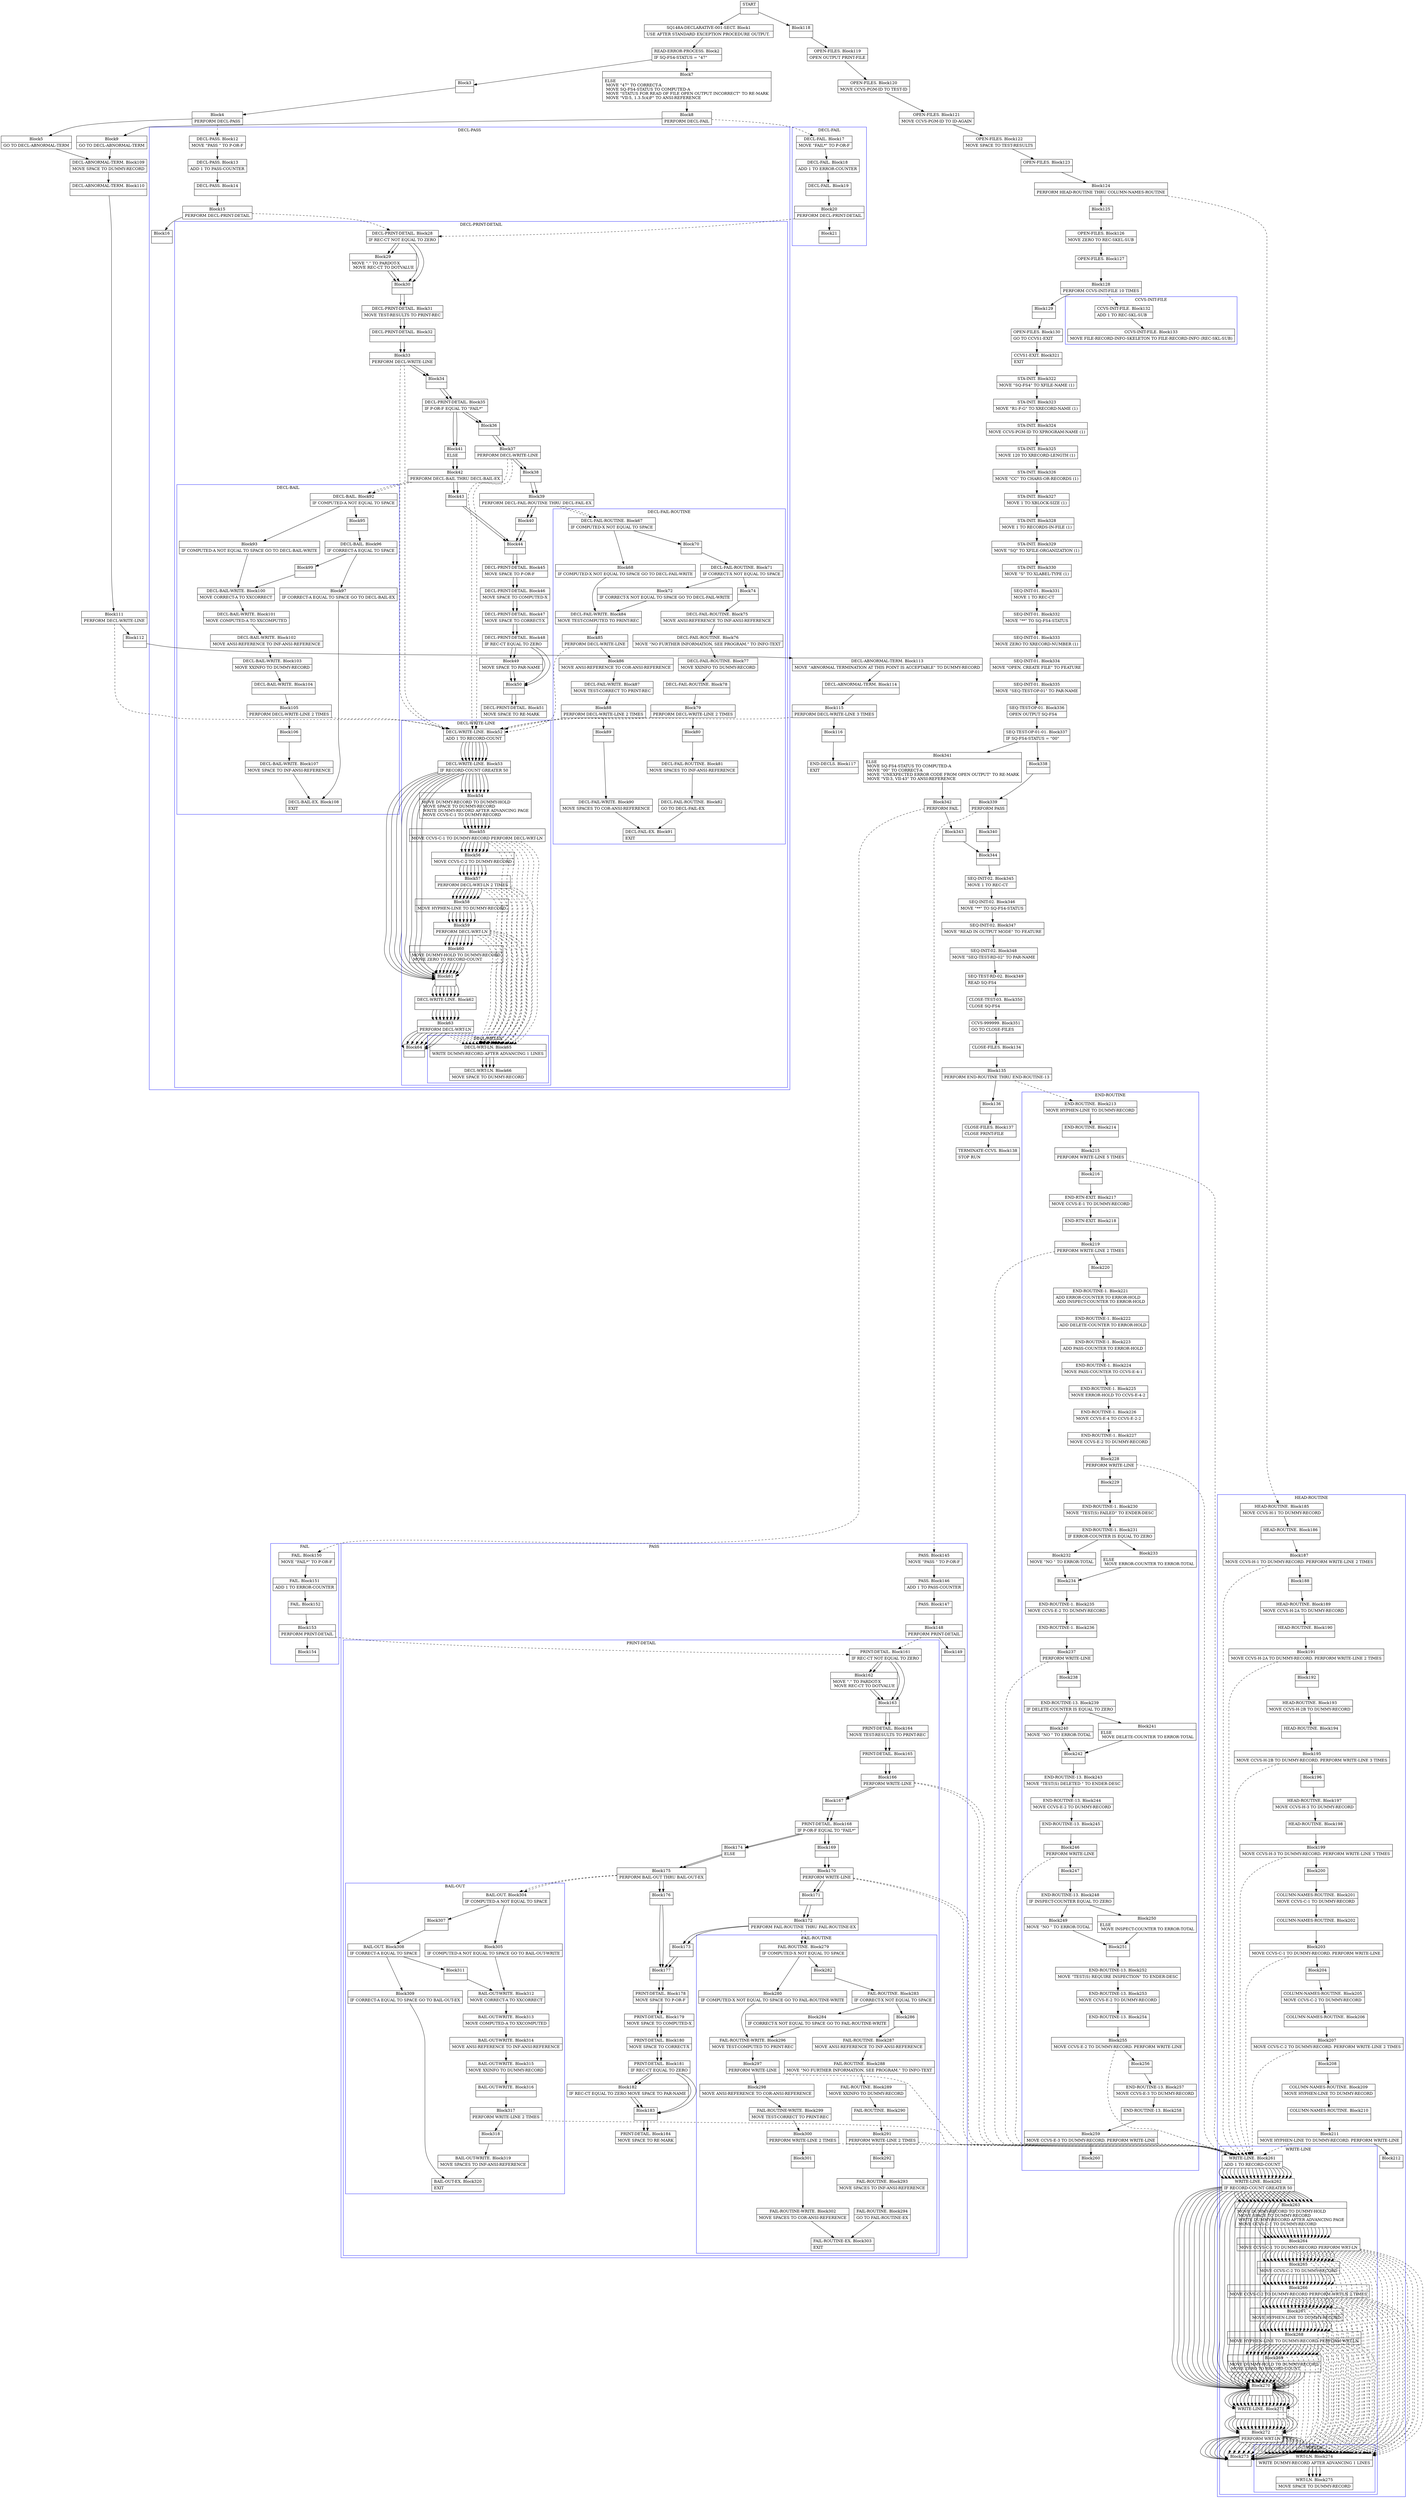digraph Cfg {
compound=true;
node [
shape = "record"
]

edge [
arrowtail = "empty"
]
Block0 [
label = "{START|}"
]
Block1 [
label = "{SQ148A-DECLARATIVE-001-SECT. Block1|    USE AFTER STANDARD EXCEPTION PROCEDURE OUTPUT. \l}"
]
Block2 [
label = "{READ-ERROR-PROCESS. Block2|    IF  SQ-FS4-STATUS = \"47\"\l}"
]
Block3 [
label = "{Block3|}"
]
Block4 [
label = "{Block4|            PERFORM DECL-PASS\l}"
]
subgraph cluster_1{
color = blue;
label = "DECL-PASS";
Block12 [
label = "{DECL-PASS. Block12|    MOVE   \"PASS \" TO P-OR-F\l}"
]
Block13 [
label = "{DECL-PASS. Block13|    ADD     1 TO PASS-COUNTER\l}"
]
Block14 [
label = "{DECL-PASS. Block14|}"
]
Block15 [
label = "{Block15|    PERFORM DECL-PRINT-DETAIL\l}"
]
subgraph cluster_3{
color = blue;
label = "DECL-PRINT-DETAIL";
Block28 [
label = "{DECL-PRINT-DETAIL. Block28|    IF REC-CT NOT EQUAL TO ZERO\l}"
]
Block29 [
label = "{Block29|            MOVE \".\" TO PARDOT-X\l            MOVE REC-CT TO DOTVALUE\l}"
]
Block30 [
label = "{Block30|}"
]
Block31 [
label = "{DECL-PRINT-DETAIL. Block31|    MOVE    TEST-RESULTS TO PRINT-REC\l}"
]
Block32 [
label = "{DECL-PRINT-DETAIL. Block32|}"
]
Block33 [
label = "{Block33|    PERFORM DECL-WRITE-LINE\l}"
]
subgraph cluster_6{
color = blue;
label = "DECL-WRITE-LINE";
Block52 [
label = "{DECL-WRITE-LINE. Block52|    ADD     1 TO RECORD-COUNT\l}"
]
Block53 [
label = "{DECL-WRITE-LINE. Block53|    IF RECORD-COUNT GREATER 50\l}"
]
Block54 [
label = "{Block54|        MOVE    DUMMY-RECORD TO DUMMY-HOLD\l        MOVE    SPACE TO DUMMY-RECORD\l        WRITE   DUMMY-RECORD AFTER ADVANCING PAGE\l        MOVE    CCVS-C-1 TO DUMMY-RECORD\l}"
]
Block55 [
label = "{Block55|        MOVE    CCVS-C-1 TO DUMMY-RECORD PERFORM DECL-WRT-LN\l}"
]
subgraph cluster_10{
color = blue;
label = "DECL-WRT-LN";
Block65 [
label = "{DECL-WRT-LN. Block65|    WRITE   DUMMY-RECORD AFTER ADVANCING 1 LINES\l}"
]
Block66 [
label = "{DECL-WRT-LN. Block66|    MOVE    SPACE TO DUMMY-RECORD\l}"
]
Block65 -> Block66

}
Block55 -> Block65 [style=dashed]

Block56 [
label = "{Block56|        MOVE    CCVS-C-2 TO DUMMY-RECORD\l}"
]
Block57 [
label = "{Block57|        PERFORM DECL-WRT-LN 2 TIMES\l}"
]
subgraph cluster_11{
color = blue;
label = "DECL-WRT-LN";
Block65 [
label = "{DECL-WRT-LN. Block65|    WRITE   DUMMY-RECORD AFTER ADVANCING 1 LINES\l}"
]
Block66 [
label = "{DECL-WRT-LN. Block66|    MOVE    SPACE TO DUMMY-RECORD\l}"
]
Block65 -> Block66

}
Block57 -> Block65 [style=dashed]

Block58 [
label = "{Block58|        MOVE    HYPHEN-LINE TO DUMMY-RECORD\l}"
]
Block59 [
label = "{Block59|        PERFORM DECL-WRT-LN\l}"
]
subgraph cluster_12{
color = blue;
label = "DECL-WRT-LN";
Block65 [
label = "{DECL-WRT-LN. Block65|    WRITE   DUMMY-RECORD AFTER ADVANCING 1 LINES\l}"
]
Block66 [
label = "{DECL-WRT-LN. Block66|    MOVE    SPACE TO DUMMY-RECORD\l}"
]
Block65 -> Block66

}
Block59 -> Block65 [style=dashed]

Block60 [
label = "{Block60|        MOVE    DUMMY-HOLD TO DUMMY-RECORD\l        MOVE    ZERO TO RECORD-COUNT\l}"
]
Block61 [
label = "{Block61|}"
]
Block62 [
label = "{DECL-WRITE-LINE. Block62|}"
]
Block63 [
label = "{Block63|    PERFORM DECL-WRT-LN\l}"
]
subgraph cluster_13{
color = blue;
label = "DECL-WRT-LN";
Block65 [
label = "{DECL-WRT-LN. Block65|    WRITE   DUMMY-RECORD AFTER ADVANCING 1 LINES\l}"
]
Block66 [
label = "{DECL-WRT-LN. Block66|    MOVE    SPACE TO DUMMY-RECORD\l}"
]
Block65 -> Block66

}
Block63 -> Block65 [style=dashed]

Block64 [
label = "{Block64|}"
]
Block52 -> Block53
Block53 -> Block54
Block53 -> Block61
Block54 -> Block55
Block55 -> Block56
Block56 -> Block57
Block57 -> Block58
Block58 -> Block59
Block59 -> Block60
Block60 -> Block61
Block61 -> Block62
Block62 -> Block63
Block63 -> Block64

}
Block33 -> Block52 [style=dashed]

Block34 [
label = "{Block34|}"
]
Block35 [
label = "{DECL-PRINT-DETAIL. Block35|    IF P-OR-F EQUAL TO \"FAIL*\"\l}"
]
Block36 [
label = "{Block36|}"
]
Block37 [
label = "{Block37|        PERFORM DECL-WRITE-LINE\l}"
]
subgraph cluster_7{
color = blue;
label = "DECL-WRITE-LINE";
Block52 [
label = "{DECL-WRITE-LINE. Block52|    ADD     1 TO RECORD-COUNT\l}"
]
Block53 [
label = "{DECL-WRITE-LINE. Block53|    IF RECORD-COUNT GREATER 50\l}"
]
Block54 [
label = "{Block54|        MOVE    DUMMY-RECORD TO DUMMY-HOLD\l        MOVE    SPACE TO DUMMY-RECORD\l        WRITE   DUMMY-RECORD AFTER ADVANCING PAGE\l        MOVE    CCVS-C-1 TO DUMMY-RECORD\l}"
]
Block55 [
label = "{Block55|        MOVE    CCVS-C-1 TO DUMMY-RECORD PERFORM DECL-WRT-LN\l}"
]
Block55 -> Block65 [style=dashed]

Block56 [
label = "{Block56|        MOVE    CCVS-C-2 TO DUMMY-RECORD\l}"
]
Block57 [
label = "{Block57|        PERFORM DECL-WRT-LN 2 TIMES\l}"
]
Block57 -> Block65 [style=dashed]

Block58 [
label = "{Block58|        MOVE    HYPHEN-LINE TO DUMMY-RECORD\l}"
]
Block59 [
label = "{Block59|        PERFORM DECL-WRT-LN\l}"
]
Block59 -> Block65 [style=dashed]

Block60 [
label = "{Block60|        MOVE    DUMMY-HOLD TO DUMMY-RECORD\l        MOVE    ZERO TO RECORD-COUNT\l}"
]
Block61 [
label = "{Block61|}"
]
Block62 [
label = "{DECL-WRITE-LINE. Block62|}"
]
Block63 [
label = "{Block63|    PERFORM DECL-WRT-LN\l}"
]
Block63 -> Block65 [style=dashed]

Block64 [
label = "{Block64|}"
]
Block52 -> Block53
Block53 -> Block54
Block53 -> Block61
Block54 -> Block55
Block55 -> Block56
Block56 -> Block57
Block57 -> Block58
Block58 -> Block59
Block59 -> Block60
Block60 -> Block61
Block61 -> Block62
Block62 -> Block63
Block63 -> Block64

}
Block37 -> Block52 [style=dashed]

Block38 [
label = "{Block38|}"
]
Block39 [
label = "{Block39|        PERFORM DECL-FAIL-ROUTINE THRU DECL-FAIL-EX\l}"
]
subgraph cluster_8{
color = blue;
label = "DECL-FAIL-ROUTINE";
Block67 [
label = "{DECL-FAIL-ROUTINE. Block67|    IF COMPUTED-X NOT EQUAL TO SPACE\l}"
]
Block68 [
label = "{Block68|    IF COMPUTED-X NOT EQUAL TO SPACE GO TO DECL-FAIL-WRITE\l}"
]
Block84 [
label = "{DECL-FAIL-WRITE. Block84|    MOVE    TEST-COMPUTED TO PRINT-REC\l}"
]
Block85 [
label = "{Block85|    PERFORM DECL-WRITE-LINE\l}"
]
subgraph cluster_15{
color = blue;
label = "DECL-WRITE-LINE";
Block52 [
label = "{DECL-WRITE-LINE. Block52|    ADD     1 TO RECORD-COUNT\l}"
]
Block53 [
label = "{DECL-WRITE-LINE. Block53|    IF RECORD-COUNT GREATER 50\l}"
]
Block54 [
label = "{Block54|        MOVE    DUMMY-RECORD TO DUMMY-HOLD\l        MOVE    SPACE TO DUMMY-RECORD\l        WRITE   DUMMY-RECORD AFTER ADVANCING PAGE\l        MOVE    CCVS-C-1 TO DUMMY-RECORD\l}"
]
Block55 [
label = "{Block55|        MOVE    CCVS-C-1 TO DUMMY-RECORD PERFORM DECL-WRT-LN\l}"
]
Block55 -> Block65 [style=dashed]

Block56 [
label = "{Block56|        MOVE    CCVS-C-2 TO DUMMY-RECORD\l}"
]
Block57 [
label = "{Block57|        PERFORM DECL-WRT-LN 2 TIMES\l}"
]
Block57 -> Block65 [style=dashed]

Block58 [
label = "{Block58|        MOVE    HYPHEN-LINE TO DUMMY-RECORD\l}"
]
Block59 [
label = "{Block59|        PERFORM DECL-WRT-LN\l}"
]
Block59 -> Block65 [style=dashed]

Block60 [
label = "{Block60|        MOVE    DUMMY-HOLD TO DUMMY-RECORD\l        MOVE    ZERO TO RECORD-COUNT\l}"
]
Block61 [
label = "{Block61|}"
]
Block62 [
label = "{DECL-WRITE-LINE. Block62|}"
]
Block63 [
label = "{Block63|    PERFORM DECL-WRT-LN\l}"
]
Block63 -> Block65 [style=dashed]

Block64 [
label = "{Block64|}"
]
Block52 -> Block53
Block53 -> Block54
Block53 -> Block61
Block54 -> Block55
Block55 -> Block56
Block56 -> Block57
Block57 -> Block58
Block58 -> Block59
Block59 -> Block60
Block60 -> Block61
Block61 -> Block62
Block62 -> Block63
Block63 -> Block64

}
Block85 -> Block52 [style=dashed]

Block86 [
label = "{Block86|    MOVE    ANSI-REFERENCE TO COR-ANSI-REFERENCE\l}"
]
Block87 [
label = "{DECL-FAIL-WRITE. Block87|    MOVE    TEST-CORRECT TO PRINT-REC\l}"
]
Block88 [
label = "{Block88|    PERFORM DECL-WRITE-LINE 2 TIMES\l}"
]
subgraph cluster_16{
color = blue;
label = "DECL-WRITE-LINE";
Block52 [
label = "{DECL-WRITE-LINE. Block52|    ADD     1 TO RECORD-COUNT\l}"
]
Block53 [
label = "{DECL-WRITE-LINE. Block53|    IF RECORD-COUNT GREATER 50\l}"
]
Block54 [
label = "{Block54|        MOVE    DUMMY-RECORD TO DUMMY-HOLD\l        MOVE    SPACE TO DUMMY-RECORD\l        WRITE   DUMMY-RECORD AFTER ADVANCING PAGE\l        MOVE    CCVS-C-1 TO DUMMY-RECORD\l}"
]
Block55 [
label = "{Block55|        MOVE    CCVS-C-1 TO DUMMY-RECORD PERFORM DECL-WRT-LN\l}"
]
Block55 -> Block65 [style=dashed]

Block56 [
label = "{Block56|        MOVE    CCVS-C-2 TO DUMMY-RECORD\l}"
]
Block57 [
label = "{Block57|        PERFORM DECL-WRT-LN 2 TIMES\l}"
]
Block57 -> Block65 [style=dashed]

Block58 [
label = "{Block58|        MOVE    HYPHEN-LINE TO DUMMY-RECORD\l}"
]
Block59 [
label = "{Block59|        PERFORM DECL-WRT-LN\l}"
]
Block59 -> Block65 [style=dashed]

Block60 [
label = "{Block60|        MOVE    DUMMY-HOLD TO DUMMY-RECORD\l        MOVE    ZERO TO RECORD-COUNT\l}"
]
Block61 [
label = "{Block61|}"
]
Block62 [
label = "{DECL-WRITE-LINE. Block62|}"
]
Block63 [
label = "{Block63|    PERFORM DECL-WRT-LN\l}"
]
Block63 -> Block65 [style=dashed]

Block64 [
label = "{Block64|}"
]
Block52 -> Block53
Block53 -> Block54
Block53 -> Block61
Block54 -> Block55
Block55 -> Block56
Block56 -> Block57
Block57 -> Block58
Block58 -> Block59
Block59 -> Block60
Block60 -> Block61
Block61 -> Block62
Block62 -> Block63
Block63 -> Block64

}
Block88 -> Block52 [style=dashed]

Block89 [
label = "{Block89|}"
]
Block90 [
label = "{DECL-FAIL-WRITE. Block90|    MOVE    SPACES TO COR-ANSI-REFERENCE\l}"
]
Block91 [
label = "{DECL-FAIL-EX. Block91|    EXIT\l}"
]
Block70 [
label = "{Block70|}"
]
Block71 [
label = "{DECL-FAIL-ROUTINE. Block71|    IF CORRECT-X NOT EQUAL TO SPACE\l}"
]
Block72 [
label = "{Block72|    IF CORRECT-X NOT EQUAL TO SPACE GO TO DECL-FAIL-WRITE\l}"
]
Block74 [
label = "{Block74|}"
]
Block75 [
label = "{DECL-FAIL-ROUTINE. Block75|    MOVE    ANSI-REFERENCE TO INF-ANSI-REFERENCE\l}"
]
Block76 [
label = "{DECL-FAIL-ROUTINE. Block76|    MOVE   \"NO FURTHER INFORMATION, SEE PROGRAM.\" TO INFO-TEXT\l}"
]
Block77 [
label = "{DECL-FAIL-ROUTINE. Block77|    MOVE    XXINFO TO DUMMY-RECORD\l}"
]
Block78 [
label = "{DECL-FAIL-ROUTINE. Block78|}"
]
Block79 [
label = "{Block79|    PERFORM DECL-WRITE-LINE 2 TIMES\l}"
]
subgraph cluster_14{
color = blue;
label = "DECL-WRITE-LINE";
Block52 [
label = "{DECL-WRITE-LINE. Block52|    ADD     1 TO RECORD-COUNT\l}"
]
Block53 [
label = "{DECL-WRITE-LINE. Block53|    IF RECORD-COUNT GREATER 50\l}"
]
Block54 [
label = "{Block54|        MOVE    DUMMY-RECORD TO DUMMY-HOLD\l        MOVE    SPACE TO DUMMY-RECORD\l        WRITE   DUMMY-RECORD AFTER ADVANCING PAGE\l        MOVE    CCVS-C-1 TO DUMMY-RECORD\l}"
]
Block55 [
label = "{Block55|        MOVE    CCVS-C-1 TO DUMMY-RECORD PERFORM DECL-WRT-LN\l}"
]
Block55 -> Block65 [style=dashed]

Block56 [
label = "{Block56|        MOVE    CCVS-C-2 TO DUMMY-RECORD\l}"
]
Block57 [
label = "{Block57|        PERFORM DECL-WRT-LN 2 TIMES\l}"
]
Block57 -> Block65 [style=dashed]

Block58 [
label = "{Block58|        MOVE    HYPHEN-LINE TO DUMMY-RECORD\l}"
]
Block59 [
label = "{Block59|        PERFORM DECL-WRT-LN\l}"
]
Block59 -> Block65 [style=dashed]

Block60 [
label = "{Block60|        MOVE    DUMMY-HOLD TO DUMMY-RECORD\l        MOVE    ZERO TO RECORD-COUNT\l}"
]
Block61 [
label = "{Block61|}"
]
Block62 [
label = "{DECL-WRITE-LINE. Block62|}"
]
Block63 [
label = "{Block63|    PERFORM DECL-WRT-LN\l}"
]
Block63 -> Block65 [style=dashed]

Block64 [
label = "{Block64|}"
]
Block52 -> Block53
Block53 -> Block54
Block53 -> Block61
Block54 -> Block55
Block55 -> Block56
Block56 -> Block57
Block57 -> Block58
Block58 -> Block59
Block59 -> Block60
Block60 -> Block61
Block61 -> Block62
Block62 -> Block63
Block63 -> Block64

}
Block79 -> Block52 [style=dashed]

Block80 [
label = "{Block80|}"
]
Block81 [
label = "{DECL-FAIL-ROUTINE. Block81|    MOVE    SPACES TO INF-ANSI-REFERENCE\l}"
]
Block82 [
label = "{DECL-FAIL-ROUTINE. Block82|    GO TO   DECL-FAIL-EX\l}"
]
Block67 -> Block68
Block67 -> Block70
Block68 -> Block84
Block84 -> Block85
Block85 -> Block86
Block86 -> Block87
Block87 -> Block88
Block88 -> Block89
Block89 -> Block90
Block90 -> Block91
Block70 -> Block71
Block71 -> Block72
Block71 -> Block74
Block72 -> Block84
Block74 -> Block75
Block75 -> Block76
Block76 -> Block77
Block77 -> Block78
Block78 -> Block79
Block79 -> Block80
Block80 -> Block81
Block81 -> Block82
Block82 -> Block91

}
Block39 -> Block67 [style=dashed]

Block40 [
label = "{Block40|}"
]
Block44 [
label = "{Block44|}"
]
Block45 [
label = "{DECL-PRINT-DETAIL. Block45|    MOVE    SPACE TO P-OR-F\l}"
]
Block46 [
label = "{DECL-PRINT-DETAIL. Block46|    MOVE    SPACE TO COMPUTED-X\l}"
]
Block47 [
label = "{DECL-PRINT-DETAIL. Block47|    MOVE    SPACE TO CORRECT-X\l}"
]
Block48 [
label = "{DECL-PRINT-DETAIL. Block48|    IF REC-CT EQUAL TO ZERO\l}"
]
Block49 [
label = "{Block49|        MOVE    SPACE TO PAR-NAME\l}"
]
Block50 [
label = "{Block50|}"
]
Block51 [
label = "{DECL-PRINT-DETAIL. Block51|    MOVE    SPACE TO RE-MARK\l}"
]
Block41 [
label = "{Block41|    ELSE\l}"
]
Block42 [
label = "{Block42|        PERFORM DECL-BAIL THRU DECL-BAIL-EX\l}"
]
subgraph cluster_9{
color = blue;
label = "DECL-BAIL";
Block92 [
label = "{DECL-BAIL. Block92|    IF COMPUTED-A NOT EQUAL TO SPACE\l}"
]
Block93 [
label = "{Block93|    IF COMPUTED-A NOT EQUAL TO SPACE GO TO DECL-BAIL-WRITE\l}"
]
Block100 [
label = "{DECL-BAIL-WRITE. Block100|    MOVE    CORRECT-A TO XXCORRECT\l}"
]
Block101 [
label = "{DECL-BAIL-WRITE. Block101|    MOVE    COMPUTED-A TO XXCOMPUTED\l}"
]
Block102 [
label = "{DECL-BAIL-WRITE. Block102|    MOVE    ANSI-REFERENCE TO INF-ANSI-REFERENCE\l}"
]
Block103 [
label = "{DECL-BAIL-WRITE. Block103|    MOVE    XXINFO TO DUMMY-RECORD\l}"
]
Block104 [
label = "{DECL-BAIL-WRITE. Block104|}"
]
Block105 [
label = "{Block105|    PERFORM DECL-WRITE-LINE 2 TIMES\l}"
]
subgraph cluster_17{
color = blue;
label = "DECL-WRITE-LINE";
Block52 [
label = "{DECL-WRITE-LINE. Block52|    ADD     1 TO RECORD-COUNT\l}"
]
Block53 [
label = "{DECL-WRITE-LINE. Block53|    IF RECORD-COUNT GREATER 50\l}"
]
Block54 [
label = "{Block54|        MOVE    DUMMY-RECORD TO DUMMY-HOLD\l        MOVE    SPACE TO DUMMY-RECORD\l        WRITE   DUMMY-RECORD AFTER ADVANCING PAGE\l        MOVE    CCVS-C-1 TO DUMMY-RECORD\l}"
]
Block55 [
label = "{Block55|        MOVE    CCVS-C-1 TO DUMMY-RECORD PERFORM DECL-WRT-LN\l}"
]
Block55 -> Block65 [style=dashed]

Block56 [
label = "{Block56|        MOVE    CCVS-C-2 TO DUMMY-RECORD\l}"
]
Block57 [
label = "{Block57|        PERFORM DECL-WRT-LN 2 TIMES\l}"
]
Block57 -> Block65 [style=dashed]

Block58 [
label = "{Block58|        MOVE    HYPHEN-LINE TO DUMMY-RECORD\l}"
]
Block59 [
label = "{Block59|        PERFORM DECL-WRT-LN\l}"
]
Block59 -> Block65 [style=dashed]

Block60 [
label = "{Block60|        MOVE    DUMMY-HOLD TO DUMMY-RECORD\l        MOVE    ZERO TO RECORD-COUNT\l}"
]
Block61 [
label = "{Block61|}"
]
Block62 [
label = "{DECL-WRITE-LINE. Block62|}"
]
Block63 [
label = "{Block63|    PERFORM DECL-WRT-LN\l}"
]
Block63 -> Block65 [style=dashed]

Block64 [
label = "{Block64|}"
]
Block52 -> Block53
Block53 -> Block54
Block53 -> Block61
Block54 -> Block55
Block55 -> Block56
Block56 -> Block57
Block57 -> Block58
Block58 -> Block59
Block59 -> Block60
Block60 -> Block61
Block61 -> Block62
Block62 -> Block63
Block63 -> Block64

}
Block105 -> Block52 [style=dashed]

Block106 [
label = "{Block106|}"
]
Block107 [
label = "{DECL-BAIL-WRITE. Block107|    MOVE    SPACE TO INF-ANSI-REFERENCE\l}"
]
Block108 [
label = "{DECL-BAIL-EX. Block108|    EXIT\l}"
]
Block95 [
label = "{Block95|}"
]
Block96 [
label = "{DECL-BAIL. Block96|    IF CORRECT-A EQUAL TO SPACE\l}"
]
Block97 [
label = "{Block97|    IF CORRECT-A EQUAL TO SPACE GO TO DECL-BAIL-EX\l}"
]
Block99 [
label = "{Block99|}"
]
Block92 -> Block93
Block92 -> Block95
Block93 -> Block100
Block100 -> Block101
Block101 -> Block102
Block102 -> Block103
Block103 -> Block104
Block104 -> Block105
Block105 -> Block106
Block106 -> Block107
Block107 -> Block108
Block95 -> Block96
Block96 -> Block97
Block96 -> Block99
Block97 -> Block108
Block99 -> Block100

}
Block42 -> Block92 [style=dashed]

Block43 [
label = "{Block43|}"
]
Block28 -> Block29
Block28 -> Block30
Block29 -> Block30
Block30 -> Block31
Block31 -> Block32
Block32 -> Block33
Block33 -> Block34
Block34 -> Block35
Block35 -> Block36
Block35 -> Block41
Block36 -> Block37
Block37 -> Block38
Block38 -> Block39
Block39 -> Block40
Block40 -> Block44
Block44 -> Block45
Block45 -> Block46
Block46 -> Block47
Block47 -> Block48
Block48 -> Block49
Block48 -> Block50
Block49 -> Block50
Block50 -> Block51
Block41 -> Block42
Block42 -> Block43
Block43 -> Block44

}
Block15 -> Block28 [style=dashed]

Block16 [
label = "{Block16|}"
]
Block12 -> Block13
Block13 -> Block14
Block14 -> Block15
Block15 -> Block16

}
Block4 -> Block12 [style=dashed]

Block5 [
label = "{Block5|            GO TO DECL-ABNORMAL-TERM\l}"
]
Block109 [
label = "{DECL-ABNORMAL-TERM. Block109|    MOVE SPACE TO DUMMY-RECORD\l}"
]
Block110 [
label = "{DECL-ABNORMAL-TERM. Block110|}"
]
Block111 [
label = "{Block111|    PERFORM DECL-WRITE-LINE\l}"
]
subgraph cluster_18{
color = blue;
label = "DECL-WRITE-LINE";
Block52 [
label = "{DECL-WRITE-LINE. Block52|    ADD     1 TO RECORD-COUNT\l}"
]
Block53 [
label = "{DECL-WRITE-LINE. Block53|    IF RECORD-COUNT GREATER 50\l}"
]
Block54 [
label = "{Block54|        MOVE    DUMMY-RECORD TO DUMMY-HOLD\l        MOVE    SPACE TO DUMMY-RECORD\l        WRITE   DUMMY-RECORD AFTER ADVANCING PAGE\l        MOVE    CCVS-C-1 TO DUMMY-RECORD\l}"
]
Block55 [
label = "{Block55|        MOVE    CCVS-C-1 TO DUMMY-RECORD PERFORM DECL-WRT-LN\l}"
]
Block55 -> Block65 [style=dashed]

Block56 [
label = "{Block56|        MOVE    CCVS-C-2 TO DUMMY-RECORD\l}"
]
Block57 [
label = "{Block57|        PERFORM DECL-WRT-LN 2 TIMES\l}"
]
Block57 -> Block65 [style=dashed]

Block58 [
label = "{Block58|        MOVE    HYPHEN-LINE TO DUMMY-RECORD\l}"
]
Block59 [
label = "{Block59|        PERFORM DECL-WRT-LN\l}"
]
Block59 -> Block65 [style=dashed]

Block60 [
label = "{Block60|        MOVE    DUMMY-HOLD TO DUMMY-RECORD\l        MOVE    ZERO TO RECORD-COUNT\l}"
]
Block61 [
label = "{Block61|}"
]
Block62 [
label = "{DECL-WRITE-LINE. Block62|}"
]
Block63 [
label = "{Block63|    PERFORM DECL-WRT-LN\l}"
]
Block63 -> Block65 [style=dashed]

Block64 [
label = "{Block64|}"
]
Block52 -> Block53
Block53 -> Block54
Block53 -> Block61
Block54 -> Block55
Block55 -> Block56
Block56 -> Block57
Block57 -> Block58
Block58 -> Block59
Block59 -> Block60
Block60 -> Block61
Block61 -> Block62
Block62 -> Block63
Block63 -> Block64

}
Block111 -> Block52 [style=dashed]

Block112 [
label = "{Block112|}"
]
Block113 [
label = "{DECL-ABNORMAL-TERM. Block113|    MOVE \"ABNORMAL TERMINATION AT THIS POINT IS ACCEPTABLE\"              TO DUMMY-RECORD\l}"
]
Block114 [
label = "{DECL-ABNORMAL-TERM. Block114|}"
]
Block115 [
label = "{Block115|    PERFORM DECL-WRITE-LINE 3 TIMES\l}"
]
subgraph cluster_19{
color = blue;
label = "DECL-WRITE-LINE";
Block52 [
label = "{DECL-WRITE-LINE. Block52|    ADD     1 TO RECORD-COUNT\l}"
]
Block53 [
label = "{DECL-WRITE-LINE. Block53|    IF RECORD-COUNT GREATER 50\l}"
]
Block54 [
label = "{Block54|        MOVE    DUMMY-RECORD TO DUMMY-HOLD\l        MOVE    SPACE TO DUMMY-RECORD\l        WRITE   DUMMY-RECORD AFTER ADVANCING PAGE\l        MOVE    CCVS-C-1 TO DUMMY-RECORD\l}"
]
Block55 [
label = "{Block55|        MOVE    CCVS-C-1 TO DUMMY-RECORD PERFORM DECL-WRT-LN\l}"
]
Block55 -> Block65 [style=dashed]

Block56 [
label = "{Block56|        MOVE    CCVS-C-2 TO DUMMY-RECORD\l}"
]
Block57 [
label = "{Block57|        PERFORM DECL-WRT-LN 2 TIMES\l}"
]
Block57 -> Block65 [style=dashed]

Block58 [
label = "{Block58|        MOVE    HYPHEN-LINE TO DUMMY-RECORD\l}"
]
Block59 [
label = "{Block59|        PERFORM DECL-WRT-LN\l}"
]
Block59 -> Block65 [style=dashed]

Block60 [
label = "{Block60|        MOVE    DUMMY-HOLD TO DUMMY-RECORD\l        MOVE    ZERO TO RECORD-COUNT\l}"
]
Block61 [
label = "{Block61|}"
]
Block62 [
label = "{DECL-WRITE-LINE. Block62|}"
]
Block63 [
label = "{Block63|    PERFORM DECL-WRT-LN\l}"
]
Block63 -> Block65 [style=dashed]

Block64 [
label = "{Block64|}"
]
Block52 -> Block53
Block53 -> Block54
Block53 -> Block61
Block54 -> Block55
Block55 -> Block56
Block56 -> Block57
Block57 -> Block58
Block58 -> Block59
Block59 -> Block60
Block60 -> Block61
Block61 -> Block62
Block62 -> Block63
Block63 -> Block64

}
Block115 -> Block52 [style=dashed]

Block116 [
label = "{Block116|}"
]
Block117 [
label = "{END-DECLS. Block117|    EXIT\l}"
]
Block7 [
label = "{Block7|    ELSE\l            MOVE \"47\" TO CORRECT-A\l            MOVE SQ-FS4-STATUS TO COMPUTED-A\l            MOVE \"STATUS FOR READ OF FILE OPEN OUTPUT INCORRECT\"                      TO RE-MARK\l            MOVE \"VII-5, 1.3.5(4)F\" TO ANSI-REFERENCE\l}"
]
Block8 [
label = "{Block8|            PERFORM DECL-FAIL\l}"
]
subgraph cluster_2{
color = blue;
label = "DECL-FAIL";
Block17 [
label = "{DECL-FAIL. Block17|    MOVE   \"FAIL*\" TO P-OR-F\l}"
]
Block18 [
label = "{DECL-FAIL. Block18|    ADD     1 TO ERROR-COUNTER\l}"
]
Block19 [
label = "{DECL-FAIL. Block19|}"
]
Block20 [
label = "{Block20|    PERFORM DECL-PRINT-DETAIL\l}"
]
subgraph cluster_4{
color = blue;
label = "DECL-PRINT-DETAIL";
Block28 [
label = "{DECL-PRINT-DETAIL. Block28|    IF REC-CT NOT EQUAL TO ZERO\l}"
]
Block29 [
label = "{Block29|            MOVE \".\" TO PARDOT-X\l            MOVE REC-CT TO DOTVALUE\l}"
]
Block30 [
label = "{Block30|}"
]
Block31 [
label = "{DECL-PRINT-DETAIL. Block31|    MOVE    TEST-RESULTS TO PRINT-REC\l}"
]
Block32 [
label = "{DECL-PRINT-DETAIL. Block32|}"
]
Block33 [
label = "{Block33|    PERFORM DECL-WRITE-LINE\l}"
]
Block33 -> Block52 [style=dashed]

Block34 [
label = "{Block34|}"
]
Block35 [
label = "{DECL-PRINT-DETAIL. Block35|    IF P-OR-F EQUAL TO \"FAIL*\"\l}"
]
Block36 [
label = "{Block36|}"
]
Block37 [
label = "{Block37|        PERFORM DECL-WRITE-LINE\l}"
]
Block37 -> Block52 [style=dashed]

Block38 [
label = "{Block38|}"
]
Block39 [
label = "{Block39|        PERFORM DECL-FAIL-ROUTINE THRU DECL-FAIL-EX\l}"
]
Block39 -> Block67 [style=dashed]

Block40 [
label = "{Block40|}"
]
Block44 [
label = "{Block44|}"
]
Block45 [
label = "{DECL-PRINT-DETAIL. Block45|    MOVE    SPACE TO P-OR-F\l}"
]
Block46 [
label = "{DECL-PRINT-DETAIL. Block46|    MOVE    SPACE TO COMPUTED-X\l}"
]
Block47 [
label = "{DECL-PRINT-DETAIL. Block47|    MOVE    SPACE TO CORRECT-X\l}"
]
Block48 [
label = "{DECL-PRINT-DETAIL. Block48|    IF REC-CT EQUAL TO ZERO\l}"
]
Block49 [
label = "{Block49|        MOVE    SPACE TO PAR-NAME\l}"
]
Block50 [
label = "{Block50|}"
]
Block51 [
label = "{DECL-PRINT-DETAIL. Block51|    MOVE    SPACE TO RE-MARK\l}"
]
Block41 [
label = "{Block41|    ELSE\l}"
]
Block42 [
label = "{Block42|        PERFORM DECL-BAIL THRU DECL-BAIL-EX\l}"
]
Block42 -> Block92 [style=dashed]

Block43 [
label = "{Block43|}"
]
Block28 -> Block29
Block28 -> Block30
Block29 -> Block30
Block30 -> Block31
Block31 -> Block32
Block32 -> Block33
Block33 -> Block34
Block34 -> Block35
Block35 -> Block36
Block35 -> Block41
Block36 -> Block37
Block37 -> Block38
Block38 -> Block39
Block39 -> Block40
Block40 -> Block44
Block44 -> Block45
Block45 -> Block46
Block46 -> Block47
Block47 -> Block48
Block48 -> Block49
Block48 -> Block50
Block49 -> Block50
Block50 -> Block51
Block41 -> Block42
Block42 -> Block43
Block43 -> Block44

}
Block20 -> Block28 [style=dashed]

Block21 [
label = "{Block21|}"
]
Block17 -> Block18
Block18 -> Block19
Block19 -> Block20
Block20 -> Block21

}
Block8 -> Block17 [style=dashed]

Block9 [
label = "{Block9|            GO TO DECL-ABNORMAL-TERM\l}"
]
Block118 [
label = "{Block118|}"
]
Block119 [
label = "{OPEN-FILES. Block119|    OPEN    OUTPUT PRINT-FILE\l}"
]
Block120 [
label = "{OPEN-FILES. Block120|    MOVE    CCVS-PGM-ID TO TEST-ID\l}"
]
Block121 [
label = "{OPEN-FILES. Block121|    MOVE    CCVS-PGM-ID TO ID-AGAIN\l}"
]
Block122 [
label = "{OPEN-FILES. Block122|    MOVE    SPACE TO TEST-RESULTS\l}"
]
Block123 [
label = "{OPEN-FILES. Block123|}"
]
Block124 [
label = "{Block124|    PERFORM HEAD-ROUTINE THRU COLUMN-NAMES-ROUTINE\l}"
]
subgraph cluster_20{
color = blue;
label = "HEAD-ROUTINE";
Block185 [
label = "{HEAD-ROUTINE. Block185|    MOVE CCVS-H-1  TO DUMMY-RECORD\l}"
]
Block186 [
label = "{HEAD-ROUTINE. Block186|}"
]
Block187 [
label = "{Block187|    MOVE CCVS-H-1  TO DUMMY-RECORD. PERFORM WRITE-LINE 2 TIMES\l}"
]
subgraph cluster_31{
color = blue;
label = "WRITE-LINE";
Block261 [
label = "{WRITE-LINE. Block261|    ADD     1 TO RECORD-COUNT\l}"
]
Block262 [
label = "{WRITE-LINE. Block262|    IF RECORD-COUNT GREATER 50\l}"
]
Block263 [
label = "{Block263|        MOVE  DUMMY-RECORD TO DUMMY-HOLD\l        MOVE  SPACE TO DUMMY-RECORD\l        WRITE DUMMY-RECORD AFTER ADVANCING PAGE\l        MOVE  CCVS-C-1 TO DUMMY-RECORD\l}"
]
Block264 [
label = "{Block264|        MOVE  CCVS-C-1 TO DUMMY-RECORD PERFORM WRT-LN\l}"
]
subgraph cluster_45{
color = blue;
label = "WRT-LN";
Block274 [
label = "{WRT-LN. Block274|    WRITE   DUMMY-RECORD AFTER ADVANCING 1 LINES\l}"
]
Block275 [
label = "{WRT-LN. Block275|    MOVE    SPACE TO DUMMY-RECORD\l}"
]
Block274 -> Block275

}
Block264 -> Block274 [style=dashed]

Block265 [
label = "{Block265|        MOVE  CCVS-C-2 TO DUMMY-RECORD\l}"
]
Block266 [
label = "{Block266|        MOVE  CCVS-C-2 TO DUMMY-RECORD PERFORM WRT-LN 2 TIMES\l}"
]
subgraph cluster_46{
color = blue;
label = "WRT-LN";
Block274 [
label = "{WRT-LN. Block274|    WRITE   DUMMY-RECORD AFTER ADVANCING 1 LINES\l}"
]
Block275 [
label = "{WRT-LN. Block275|    MOVE    SPACE TO DUMMY-RECORD\l}"
]
Block274 -> Block275

}
Block266 -> Block274 [style=dashed]

Block267 [
label = "{Block267|        MOVE  HYPHEN-LINE TO DUMMY-RECORD\l}"
]
Block268 [
label = "{Block268|        MOVE  HYPHEN-LINE TO DUMMY-RECORD PERFORM WRT-LN\l}"
]
subgraph cluster_47{
color = blue;
label = "WRT-LN";
Block274 [
label = "{WRT-LN. Block274|    WRITE   DUMMY-RECORD AFTER ADVANCING 1 LINES\l}"
]
Block275 [
label = "{WRT-LN. Block275|    MOVE    SPACE TO DUMMY-RECORD\l}"
]
Block274 -> Block275

}
Block268 -> Block274 [style=dashed]

Block269 [
label = "{Block269|        MOVE  DUMMY-HOLD TO DUMMY-RECORD\l        MOVE  ZERO TO RECORD-COUNT\l}"
]
Block270 [
label = "{Block270|}"
]
Block271 [
label = "{WRITE-LINE. Block271|}"
]
Block272 [
label = "{Block272|    PERFORM WRT-LN\l}"
]
subgraph cluster_48{
color = blue;
label = "WRT-LN";
Block274 [
label = "{WRT-LN. Block274|    WRITE   DUMMY-RECORD AFTER ADVANCING 1 LINES\l}"
]
Block275 [
label = "{WRT-LN. Block275|    MOVE    SPACE TO DUMMY-RECORD\l}"
]
Block274 -> Block275

}
Block272 -> Block274 [style=dashed]

Block273 [
label = "{Block273|}"
]
Block261 -> Block262
Block262 -> Block263
Block262 -> Block270
Block263 -> Block264
Block264 -> Block265
Block265 -> Block266
Block266 -> Block267
Block267 -> Block268
Block268 -> Block269
Block269 -> Block270
Block270 -> Block271
Block271 -> Block272
Block272 -> Block273

}
Block187 -> Block261 [style=dashed]

Block188 [
label = "{Block188|}"
]
Block189 [
label = "{HEAD-ROUTINE. Block189|    MOVE CCVS-H-2A TO DUMMY-RECORD\l}"
]
Block190 [
label = "{HEAD-ROUTINE. Block190|}"
]
Block191 [
label = "{Block191|    MOVE CCVS-H-2A TO DUMMY-RECORD. PERFORM WRITE-LINE 2 TIMES\l}"
]
subgraph cluster_32{
color = blue;
label = "WRITE-LINE";
Block261 [
label = "{WRITE-LINE. Block261|    ADD     1 TO RECORD-COUNT\l}"
]
Block262 [
label = "{WRITE-LINE. Block262|    IF RECORD-COUNT GREATER 50\l}"
]
Block263 [
label = "{Block263|        MOVE  DUMMY-RECORD TO DUMMY-HOLD\l        MOVE  SPACE TO DUMMY-RECORD\l        WRITE DUMMY-RECORD AFTER ADVANCING PAGE\l        MOVE  CCVS-C-1 TO DUMMY-RECORD\l}"
]
Block264 [
label = "{Block264|        MOVE  CCVS-C-1 TO DUMMY-RECORD PERFORM WRT-LN\l}"
]
Block264 -> Block274 [style=dashed]

Block265 [
label = "{Block265|        MOVE  CCVS-C-2 TO DUMMY-RECORD\l}"
]
Block266 [
label = "{Block266|        MOVE  CCVS-C-2 TO DUMMY-RECORD PERFORM WRT-LN 2 TIMES\l}"
]
Block266 -> Block274 [style=dashed]

Block267 [
label = "{Block267|        MOVE  HYPHEN-LINE TO DUMMY-RECORD\l}"
]
Block268 [
label = "{Block268|        MOVE  HYPHEN-LINE TO DUMMY-RECORD PERFORM WRT-LN\l}"
]
Block268 -> Block274 [style=dashed]

Block269 [
label = "{Block269|        MOVE  DUMMY-HOLD TO DUMMY-RECORD\l        MOVE  ZERO TO RECORD-COUNT\l}"
]
Block270 [
label = "{Block270|}"
]
Block271 [
label = "{WRITE-LINE. Block271|}"
]
Block272 [
label = "{Block272|    PERFORM WRT-LN\l}"
]
Block272 -> Block274 [style=dashed]

Block273 [
label = "{Block273|}"
]
Block261 -> Block262
Block262 -> Block263
Block262 -> Block270
Block263 -> Block264
Block264 -> Block265
Block265 -> Block266
Block266 -> Block267
Block267 -> Block268
Block268 -> Block269
Block269 -> Block270
Block270 -> Block271
Block271 -> Block272
Block272 -> Block273

}
Block191 -> Block261 [style=dashed]

Block192 [
label = "{Block192|}"
]
Block193 [
label = "{HEAD-ROUTINE. Block193|    MOVE CCVS-H-2B TO DUMMY-RECORD\l}"
]
Block194 [
label = "{HEAD-ROUTINE. Block194|}"
]
Block195 [
label = "{Block195|    MOVE CCVS-H-2B TO DUMMY-RECORD. PERFORM WRITE-LINE 3 TIMES\l}"
]
subgraph cluster_33{
color = blue;
label = "WRITE-LINE";
Block261 [
label = "{WRITE-LINE. Block261|    ADD     1 TO RECORD-COUNT\l}"
]
Block262 [
label = "{WRITE-LINE. Block262|    IF RECORD-COUNT GREATER 50\l}"
]
Block263 [
label = "{Block263|        MOVE  DUMMY-RECORD TO DUMMY-HOLD\l        MOVE  SPACE TO DUMMY-RECORD\l        WRITE DUMMY-RECORD AFTER ADVANCING PAGE\l        MOVE  CCVS-C-1 TO DUMMY-RECORD\l}"
]
Block264 [
label = "{Block264|        MOVE  CCVS-C-1 TO DUMMY-RECORD PERFORM WRT-LN\l}"
]
Block264 -> Block274 [style=dashed]

Block265 [
label = "{Block265|        MOVE  CCVS-C-2 TO DUMMY-RECORD\l}"
]
Block266 [
label = "{Block266|        MOVE  CCVS-C-2 TO DUMMY-RECORD PERFORM WRT-LN 2 TIMES\l}"
]
Block266 -> Block274 [style=dashed]

Block267 [
label = "{Block267|        MOVE  HYPHEN-LINE TO DUMMY-RECORD\l}"
]
Block268 [
label = "{Block268|        MOVE  HYPHEN-LINE TO DUMMY-RECORD PERFORM WRT-LN\l}"
]
Block268 -> Block274 [style=dashed]

Block269 [
label = "{Block269|        MOVE  DUMMY-HOLD TO DUMMY-RECORD\l        MOVE  ZERO TO RECORD-COUNT\l}"
]
Block270 [
label = "{Block270|}"
]
Block271 [
label = "{WRITE-LINE. Block271|}"
]
Block272 [
label = "{Block272|    PERFORM WRT-LN\l}"
]
Block272 -> Block274 [style=dashed]

Block273 [
label = "{Block273|}"
]
Block261 -> Block262
Block262 -> Block263
Block262 -> Block270
Block263 -> Block264
Block264 -> Block265
Block265 -> Block266
Block266 -> Block267
Block267 -> Block268
Block268 -> Block269
Block269 -> Block270
Block270 -> Block271
Block271 -> Block272
Block272 -> Block273

}
Block195 -> Block261 [style=dashed]

Block196 [
label = "{Block196|}"
]
Block197 [
label = "{HEAD-ROUTINE. Block197|    MOVE CCVS-H-3  TO DUMMY-RECORD\l}"
]
Block198 [
label = "{HEAD-ROUTINE. Block198|}"
]
Block199 [
label = "{Block199|    MOVE CCVS-H-3  TO DUMMY-RECORD. PERFORM WRITE-LINE 3 TIMES\l}"
]
subgraph cluster_34{
color = blue;
label = "WRITE-LINE";
Block261 [
label = "{WRITE-LINE. Block261|    ADD     1 TO RECORD-COUNT\l}"
]
Block262 [
label = "{WRITE-LINE. Block262|    IF RECORD-COUNT GREATER 50\l}"
]
Block263 [
label = "{Block263|        MOVE  DUMMY-RECORD TO DUMMY-HOLD\l        MOVE  SPACE TO DUMMY-RECORD\l        WRITE DUMMY-RECORD AFTER ADVANCING PAGE\l        MOVE  CCVS-C-1 TO DUMMY-RECORD\l}"
]
Block264 [
label = "{Block264|        MOVE  CCVS-C-1 TO DUMMY-RECORD PERFORM WRT-LN\l}"
]
Block264 -> Block274 [style=dashed]

Block265 [
label = "{Block265|        MOVE  CCVS-C-2 TO DUMMY-RECORD\l}"
]
Block266 [
label = "{Block266|        MOVE  CCVS-C-2 TO DUMMY-RECORD PERFORM WRT-LN 2 TIMES\l}"
]
Block266 -> Block274 [style=dashed]

Block267 [
label = "{Block267|        MOVE  HYPHEN-LINE TO DUMMY-RECORD\l}"
]
Block268 [
label = "{Block268|        MOVE  HYPHEN-LINE TO DUMMY-RECORD PERFORM WRT-LN\l}"
]
Block268 -> Block274 [style=dashed]

Block269 [
label = "{Block269|        MOVE  DUMMY-HOLD TO DUMMY-RECORD\l        MOVE  ZERO TO RECORD-COUNT\l}"
]
Block270 [
label = "{Block270|}"
]
Block271 [
label = "{WRITE-LINE. Block271|}"
]
Block272 [
label = "{Block272|    PERFORM WRT-LN\l}"
]
Block272 -> Block274 [style=dashed]

Block273 [
label = "{Block273|}"
]
Block261 -> Block262
Block262 -> Block263
Block262 -> Block270
Block263 -> Block264
Block264 -> Block265
Block265 -> Block266
Block266 -> Block267
Block267 -> Block268
Block268 -> Block269
Block269 -> Block270
Block270 -> Block271
Block271 -> Block272
Block272 -> Block273

}
Block199 -> Block261 [style=dashed]

Block200 [
label = "{Block200|}"
]
Block201 [
label = "{COLUMN-NAMES-ROUTINE. Block201|    MOVE CCVS-C-1 TO DUMMY-RECORD\l}"
]
Block202 [
label = "{COLUMN-NAMES-ROUTINE. Block202|}"
]
Block203 [
label = "{Block203|    MOVE CCVS-C-1 TO DUMMY-RECORD. PERFORM WRITE-LINE\l}"
]
subgraph cluster_35{
color = blue;
label = "WRITE-LINE";
Block261 [
label = "{WRITE-LINE. Block261|    ADD     1 TO RECORD-COUNT\l}"
]
Block262 [
label = "{WRITE-LINE. Block262|    IF RECORD-COUNT GREATER 50\l}"
]
Block263 [
label = "{Block263|        MOVE  DUMMY-RECORD TO DUMMY-HOLD\l        MOVE  SPACE TO DUMMY-RECORD\l        WRITE DUMMY-RECORD AFTER ADVANCING PAGE\l        MOVE  CCVS-C-1 TO DUMMY-RECORD\l}"
]
Block264 [
label = "{Block264|        MOVE  CCVS-C-1 TO DUMMY-RECORD PERFORM WRT-LN\l}"
]
Block264 -> Block274 [style=dashed]

Block265 [
label = "{Block265|        MOVE  CCVS-C-2 TO DUMMY-RECORD\l}"
]
Block266 [
label = "{Block266|        MOVE  CCVS-C-2 TO DUMMY-RECORD PERFORM WRT-LN 2 TIMES\l}"
]
Block266 -> Block274 [style=dashed]

Block267 [
label = "{Block267|        MOVE  HYPHEN-LINE TO DUMMY-RECORD\l}"
]
Block268 [
label = "{Block268|        MOVE  HYPHEN-LINE TO DUMMY-RECORD PERFORM WRT-LN\l}"
]
Block268 -> Block274 [style=dashed]

Block269 [
label = "{Block269|        MOVE  DUMMY-HOLD TO DUMMY-RECORD\l        MOVE  ZERO TO RECORD-COUNT\l}"
]
Block270 [
label = "{Block270|}"
]
Block271 [
label = "{WRITE-LINE. Block271|}"
]
Block272 [
label = "{Block272|    PERFORM WRT-LN\l}"
]
Block272 -> Block274 [style=dashed]

Block273 [
label = "{Block273|}"
]
Block261 -> Block262
Block262 -> Block263
Block262 -> Block270
Block263 -> Block264
Block264 -> Block265
Block265 -> Block266
Block266 -> Block267
Block267 -> Block268
Block268 -> Block269
Block269 -> Block270
Block270 -> Block271
Block271 -> Block272
Block272 -> Block273

}
Block203 -> Block261 [style=dashed]

Block204 [
label = "{Block204|}"
]
Block205 [
label = "{COLUMN-NAMES-ROUTINE. Block205|    MOVE CCVS-C-2 TO DUMMY-RECORD\l}"
]
Block206 [
label = "{COLUMN-NAMES-ROUTINE. Block206|}"
]
Block207 [
label = "{Block207|    MOVE CCVS-C-2 TO DUMMY-RECORD. PERFORM WRITE-LINE 2 TIMES\l}"
]
subgraph cluster_36{
color = blue;
label = "WRITE-LINE";
Block261 [
label = "{WRITE-LINE. Block261|    ADD     1 TO RECORD-COUNT\l}"
]
Block262 [
label = "{WRITE-LINE. Block262|    IF RECORD-COUNT GREATER 50\l}"
]
Block263 [
label = "{Block263|        MOVE  DUMMY-RECORD TO DUMMY-HOLD\l        MOVE  SPACE TO DUMMY-RECORD\l        WRITE DUMMY-RECORD AFTER ADVANCING PAGE\l        MOVE  CCVS-C-1 TO DUMMY-RECORD\l}"
]
Block264 [
label = "{Block264|        MOVE  CCVS-C-1 TO DUMMY-RECORD PERFORM WRT-LN\l}"
]
Block264 -> Block274 [style=dashed]

Block265 [
label = "{Block265|        MOVE  CCVS-C-2 TO DUMMY-RECORD\l}"
]
Block266 [
label = "{Block266|        MOVE  CCVS-C-2 TO DUMMY-RECORD PERFORM WRT-LN 2 TIMES\l}"
]
Block266 -> Block274 [style=dashed]

Block267 [
label = "{Block267|        MOVE  HYPHEN-LINE TO DUMMY-RECORD\l}"
]
Block268 [
label = "{Block268|        MOVE  HYPHEN-LINE TO DUMMY-RECORD PERFORM WRT-LN\l}"
]
Block268 -> Block274 [style=dashed]

Block269 [
label = "{Block269|        MOVE  DUMMY-HOLD TO DUMMY-RECORD\l        MOVE  ZERO TO RECORD-COUNT\l}"
]
Block270 [
label = "{Block270|}"
]
Block271 [
label = "{WRITE-LINE. Block271|}"
]
Block272 [
label = "{Block272|    PERFORM WRT-LN\l}"
]
Block272 -> Block274 [style=dashed]

Block273 [
label = "{Block273|}"
]
Block261 -> Block262
Block262 -> Block263
Block262 -> Block270
Block263 -> Block264
Block264 -> Block265
Block265 -> Block266
Block266 -> Block267
Block267 -> Block268
Block268 -> Block269
Block269 -> Block270
Block270 -> Block271
Block271 -> Block272
Block272 -> Block273

}
Block207 -> Block261 [style=dashed]

Block208 [
label = "{Block208|}"
]
Block209 [
label = "{COLUMN-NAMES-ROUTINE. Block209|    MOVE HYPHEN-LINE TO DUMMY-RECORD\l}"
]
Block210 [
label = "{COLUMN-NAMES-ROUTINE. Block210|}"
]
Block211 [
label = "{Block211|    MOVE HYPHEN-LINE TO DUMMY-RECORD. PERFORM WRITE-LINE\l}"
]
subgraph cluster_37{
color = blue;
label = "WRITE-LINE";
Block261 [
label = "{WRITE-LINE. Block261|    ADD     1 TO RECORD-COUNT\l}"
]
Block262 [
label = "{WRITE-LINE. Block262|    IF RECORD-COUNT GREATER 50\l}"
]
Block263 [
label = "{Block263|        MOVE  DUMMY-RECORD TO DUMMY-HOLD\l        MOVE  SPACE TO DUMMY-RECORD\l        WRITE DUMMY-RECORD AFTER ADVANCING PAGE\l        MOVE  CCVS-C-1 TO DUMMY-RECORD\l}"
]
Block264 [
label = "{Block264|        MOVE  CCVS-C-1 TO DUMMY-RECORD PERFORM WRT-LN\l}"
]
Block264 -> Block274 [style=dashed]

Block265 [
label = "{Block265|        MOVE  CCVS-C-2 TO DUMMY-RECORD\l}"
]
Block266 [
label = "{Block266|        MOVE  CCVS-C-2 TO DUMMY-RECORD PERFORM WRT-LN 2 TIMES\l}"
]
Block266 -> Block274 [style=dashed]

Block267 [
label = "{Block267|        MOVE  HYPHEN-LINE TO DUMMY-RECORD\l}"
]
Block268 [
label = "{Block268|        MOVE  HYPHEN-LINE TO DUMMY-RECORD PERFORM WRT-LN\l}"
]
Block268 -> Block274 [style=dashed]

Block269 [
label = "{Block269|        MOVE  DUMMY-HOLD TO DUMMY-RECORD\l        MOVE  ZERO TO RECORD-COUNT\l}"
]
Block270 [
label = "{Block270|}"
]
Block271 [
label = "{WRITE-LINE. Block271|}"
]
Block272 [
label = "{Block272|    PERFORM WRT-LN\l}"
]
Block272 -> Block274 [style=dashed]

Block273 [
label = "{Block273|}"
]
Block261 -> Block262
Block262 -> Block263
Block262 -> Block270
Block263 -> Block264
Block264 -> Block265
Block265 -> Block266
Block266 -> Block267
Block267 -> Block268
Block268 -> Block269
Block269 -> Block270
Block270 -> Block271
Block271 -> Block272
Block272 -> Block273

}
Block211 -> Block261 [style=dashed]

Block212 [
label = "{Block212|}"
]
Block185 -> Block186
Block186 -> Block187
Block187 -> Block188
Block188 -> Block189
Block189 -> Block190
Block190 -> Block191
Block191 -> Block192
Block192 -> Block193
Block193 -> Block194
Block194 -> Block195
Block195 -> Block196
Block196 -> Block197
Block197 -> Block198
Block198 -> Block199
Block199 -> Block200
Block200 -> Block201
Block201 -> Block202
Block202 -> Block203
Block203 -> Block204
Block204 -> Block205
Block205 -> Block206
Block206 -> Block207
Block207 -> Block208
Block208 -> Block209
Block209 -> Block210
Block210 -> Block211
Block211 -> Block212

}
Block124 -> Block185 [style=dashed]

Block125 [
label = "{Block125|}"
]
Block126 [
label = "{OPEN-FILES. Block126|    MOVE    ZERO TO REC-SKEL-SUB\l}"
]
Block127 [
label = "{OPEN-FILES. Block127|}"
]
Block128 [
label = "{Block128|    PERFORM CCVS-INIT-FILE 10 TIMES\l}"
]
subgraph cluster_21{
color = blue;
label = "CCVS-INIT-FILE";
Block132 [
label = "{CCVS-INIT-FILE. Block132|    ADD     1 TO REC-SKL-SUB\l}"
]
Block133 [
label = "{CCVS-INIT-FILE. Block133|    MOVE    FILE-RECORD-INFO-SKELETON TO                   FILE-RECORD-INFO (REC-SKL-SUB)\l}"
]
Block132 -> Block133

}
Block128 -> Block132 [style=dashed]

Block129 [
label = "{Block129|}"
]
Block130 [
label = "{OPEN-FILES. Block130|    GO TO CCVS1-EXIT\l}"
]
Block321 [
label = "{CCVS1-EXIT. Block321|    EXIT\l}"
]
Block322 [
label = "{STA-INIT. Block322|    MOVE   \"SQ-FS4\" TO XFILE-NAME (1)\l}"
]
Block323 [
label = "{STA-INIT. Block323|    MOVE   \"R1-F-G\" TO XRECORD-NAME (1)\l}"
]
Block324 [
label = "{STA-INIT. Block324|    MOVE    CCVS-PGM-ID TO XPROGRAM-NAME (1)\l}"
]
Block325 [
label = "{STA-INIT. Block325|    MOVE    120 TO XRECORD-LENGTH (1)\l}"
]
Block326 [
label = "{STA-INIT. Block326|    MOVE   \"CC\" TO CHARS-OR-RECORDS (1)\l}"
]
Block327 [
label = "{STA-INIT. Block327|    MOVE    1   TO XBLOCK-SIZE (1)\l}"
]
Block328 [
label = "{STA-INIT. Block328|    MOVE    1   TO RECORDS-IN-FILE (1)\l}"
]
Block329 [
label = "{STA-INIT. Block329|    MOVE   \"SQ\" TO XFILE-ORGANIZATION (1)\l}"
]
Block330 [
label = "{STA-INIT. Block330|    MOVE   \"S\"  TO XLABEL-TYPE (1)\l}"
]
Block331 [
label = "{SEQ-INIT-01. Block331|    MOVE    1 TO REC-CT\l}"
]
Block332 [
label = "{SEQ-INIT-01. Block332|    MOVE   \"**\" TO SQ-FS4-STATUS\l}"
]
Block333 [
label = "{SEQ-INIT-01. Block333|    MOVE    ZERO TO XRECORD-NUMBER (1)\l}"
]
Block334 [
label = "{SEQ-INIT-01. Block334|    MOVE   \"OPEN, CREATE FILE\"  TO FEATURE\l}"
]
Block335 [
label = "{SEQ-INIT-01. Block335|    MOVE   \"SEQ-TEST-OP-01\" TO PAR-NAME\l}"
]
Block336 [
label = "{SEQ-TEST-OP-01. Block336|    OPEN    OUTPUT SQ-FS4\l}"
]
Block337 [
label = "{SEQ-TEST-OP-01-01. Block337|    IF SQ-FS4-STATUS = \"00\"\l}"
]
Block338 [
label = "{Block338|}"
]
Block339 [
label = "{Block339|        PERFORM PASS\l}"
]
subgraph cluster_54{
color = blue;
label = "PASS";
Block145 [
label = "{PASS. Block145|    MOVE   \"PASS \" TO P-OR-F\l}"
]
Block146 [
label = "{PASS. Block146|    ADD     1 TO PASS-COUNTER\l}"
]
Block147 [
label = "{PASS. Block147|}"
]
Block148 [
label = "{Block148|    PERFORM PRINT-DETAIL\l}"
]
subgraph cluster_24{
color = blue;
label = "PRINT-DETAIL";
Block161 [
label = "{PRINT-DETAIL. Block161|    IF REC-CT NOT EQUAL TO ZERO\l}"
]
Block162 [
label = "{Block162|        MOVE   \".\" TO PARDOT-X\l        MOVE    REC-CT TO DOTVALUE\l}"
]
Block163 [
label = "{Block163|}"
]
Block164 [
label = "{PRINT-DETAIL. Block164|    MOVE    TEST-RESULTS TO PRINT-REC\l}"
]
Block165 [
label = "{PRINT-DETAIL. Block165|}"
]
Block166 [
label = "{Block166|    PERFORM WRITE-LINE\l}"
]
subgraph cluster_27{
color = blue;
label = "WRITE-LINE";
Block261 [
label = "{WRITE-LINE. Block261|    ADD     1 TO RECORD-COUNT\l}"
]
Block262 [
label = "{WRITE-LINE. Block262|    IF RECORD-COUNT GREATER 50\l}"
]
Block263 [
label = "{Block263|        MOVE  DUMMY-RECORD TO DUMMY-HOLD\l        MOVE  SPACE TO DUMMY-RECORD\l        WRITE DUMMY-RECORD AFTER ADVANCING PAGE\l        MOVE  CCVS-C-1 TO DUMMY-RECORD\l}"
]
Block264 [
label = "{Block264|        MOVE  CCVS-C-1 TO DUMMY-RECORD PERFORM WRT-LN\l}"
]
Block264 -> Block274 [style=dashed]

Block265 [
label = "{Block265|        MOVE  CCVS-C-2 TO DUMMY-RECORD\l}"
]
Block266 [
label = "{Block266|        MOVE  CCVS-C-2 TO DUMMY-RECORD PERFORM WRT-LN 2 TIMES\l}"
]
Block266 -> Block274 [style=dashed]

Block267 [
label = "{Block267|        MOVE  HYPHEN-LINE TO DUMMY-RECORD\l}"
]
Block268 [
label = "{Block268|        MOVE  HYPHEN-LINE TO DUMMY-RECORD PERFORM WRT-LN\l}"
]
Block268 -> Block274 [style=dashed]

Block269 [
label = "{Block269|        MOVE  DUMMY-HOLD TO DUMMY-RECORD\l        MOVE  ZERO TO RECORD-COUNT\l}"
]
Block270 [
label = "{Block270|}"
]
Block271 [
label = "{WRITE-LINE. Block271|}"
]
Block272 [
label = "{Block272|    PERFORM WRT-LN\l}"
]
Block272 -> Block274 [style=dashed]

Block273 [
label = "{Block273|}"
]
Block261 -> Block262
Block262 -> Block263
Block262 -> Block270
Block263 -> Block264
Block264 -> Block265
Block265 -> Block266
Block266 -> Block267
Block267 -> Block268
Block268 -> Block269
Block269 -> Block270
Block270 -> Block271
Block271 -> Block272
Block272 -> Block273

}
Block166 -> Block261 [style=dashed]

Block167 [
label = "{Block167|}"
]
Block168 [
label = "{PRINT-DETAIL. Block168|    IF P-OR-F EQUAL TO \"FAIL*\"\l}"
]
Block169 [
label = "{Block169|}"
]
Block170 [
label = "{Block170|        PERFORM WRITE-LINE\l}"
]
subgraph cluster_28{
color = blue;
label = "WRITE-LINE";
Block261 [
label = "{WRITE-LINE. Block261|    ADD     1 TO RECORD-COUNT\l}"
]
Block262 [
label = "{WRITE-LINE. Block262|    IF RECORD-COUNT GREATER 50\l}"
]
Block263 [
label = "{Block263|        MOVE  DUMMY-RECORD TO DUMMY-HOLD\l        MOVE  SPACE TO DUMMY-RECORD\l        WRITE DUMMY-RECORD AFTER ADVANCING PAGE\l        MOVE  CCVS-C-1 TO DUMMY-RECORD\l}"
]
Block264 [
label = "{Block264|        MOVE  CCVS-C-1 TO DUMMY-RECORD PERFORM WRT-LN\l}"
]
Block264 -> Block274 [style=dashed]

Block265 [
label = "{Block265|        MOVE  CCVS-C-2 TO DUMMY-RECORD\l}"
]
Block266 [
label = "{Block266|        MOVE  CCVS-C-2 TO DUMMY-RECORD PERFORM WRT-LN 2 TIMES\l}"
]
Block266 -> Block274 [style=dashed]

Block267 [
label = "{Block267|        MOVE  HYPHEN-LINE TO DUMMY-RECORD\l}"
]
Block268 [
label = "{Block268|        MOVE  HYPHEN-LINE TO DUMMY-RECORD PERFORM WRT-LN\l}"
]
Block268 -> Block274 [style=dashed]

Block269 [
label = "{Block269|        MOVE  DUMMY-HOLD TO DUMMY-RECORD\l        MOVE  ZERO TO RECORD-COUNT\l}"
]
Block270 [
label = "{Block270|}"
]
Block271 [
label = "{WRITE-LINE. Block271|}"
]
Block272 [
label = "{Block272|    PERFORM WRT-LN\l}"
]
Block272 -> Block274 [style=dashed]

Block273 [
label = "{Block273|}"
]
Block261 -> Block262
Block262 -> Block263
Block262 -> Block270
Block263 -> Block264
Block264 -> Block265
Block265 -> Block266
Block266 -> Block267
Block267 -> Block268
Block268 -> Block269
Block269 -> Block270
Block270 -> Block271
Block271 -> Block272
Block272 -> Block273

}
Block170 -> Block261 [style=dashed]

Block171 [
label = "{Block171|}"
]
Block172 [
label = "{Block172|        PERFORM FAIL-ROUTINE THRU FAIL-ROUTINE-EX\l}"
]
subgraph cluster_29{
color = blue;
label = "FAIL-ROUTINE";
Block279 [
label = "{FAIL-ROUTINE. Block279|    IF COMPUTED-X NOT EQUAL TO SPACE\l}"
]
Block280 [
label = "{Block280|    IF COMPUTED-X NOT EQUAL TO SPACE GO TO FAIL-ROUTINE-WRITE\l}"
]
Block296 [
label = "{FAIL-ROUTINE-WRITE. Block296|    MOVE    TEST-COMPUTED  TO PRINT-REC\l}"
]
Block297 [
label = "{Block297|    PERFORM WRITE-LINE\l}"
]
subgraph cluster_51{
color = blue;
label = "WRITE-LINE";
Block261 [
label = "{WRITE-LINE. Block261|    ADD     1 TO RECORD-COUNT\l}"
]
Block262 [
label = "{WRITE-LINE. Block262|    IF RECORD-COUNT GREATER 50\l}"
]
Block263 [
label = "{Block263|        MOVE  DUMMY-RECORD TO DUMMY-HOLD\l        MOVE  SPACE TO DUMMY-RECORD\l        WRITE DUMMY-RECORD AFTER ADVANCING PAGE\l        MOVE  CCVS-C-1 TO DUMMY-RECORD\l}"
]
Block264 [
label = "{Block264|        MOVE  CCVS-C-1 TO DUMMY-RECORD PERFORM WRT-LN\l}"
]
Block264 -> Block274 [style=dashed]

Block265 [
label = "{Block265|        MOVE  CCVS-C-2 TO DUMMY-RECORD\l}"
]
Block266 [
label = "{Block266|        MOVE  CCVS-C-2 TO DUMMY-RECORD PERFORM WRT-LN 2 TIMES\l}"
]
Block266 -> Block274 [style=dashed]

Block267 [
label = "{Block267|        MOVE  HYPHEN-LINE TO DUMMY-RECORD\l}"
]
Block268 [
label = "{Block268|        MOVE  HYPHEN-LINE TO DUMMY-RECORD PERFORM WRT-LN\l}"
]
Block268 -> Block274 [style=dashed]

Block269 [
label = "{Block269|        MOVE  DUMMY-HOLD TO DUMMY-RECORD\l        MOVE  ZERO TO RECORD-COUNT\l}"
]
Block270 [
label = "{Block270|}"
]
Block271 [
label = "{WRITE-LINE. Block271|}"
]
Block272 [
label = "{Block272|    PERFORM WRT-LN\l}"
]
Block272 -> Block274 [style=dashed]

Block273 [
label = "{Block273|}"
]
Block261 -> Block262
Block262 -> Block263
Block262 -> Block270
Block263 -> Block264
Block264 -> Block265
Block265 -> Block266
Block266 -> Block267
Block267 -> Block268
Block268 -> Block269
Block269 -> Block270
Block270 -> Block271
Block271 -> Block272
Block272 -> Block273

}
Block297 -> Block261 [style=dashed]

Block298 [
label = "{Block298|    MOVE    ANSI-REFERENCE TO COR-ANSI-REFERENCE\l}"
]
Block299 [
label = "{FAIL-ROUTINE-WRITE. Block299|    MOVE    TEST-CORRECT   TO PRINT-REC\l}"
]
Block300 [
label = "{Block300|    PERFORM WRITE-LINE 2 TIMES\l}"
]
subgraph cluster_52{
color = blue;
label = "WRITE-LINE";
Block261 [
label = "{WRITE-LINE. Block261|    ADD     1 TO RECORD-COUNT\l}"
]
Block262 [
label = "{WRITE-LINE. Block262|    IF RECORD-COUNT GREATER 50\l}"
]
Block263 [
label = "{Block263|        MOVE  DUMMY-RECORD TO DUMMY-HOLD\l        MOVE  SPACE TO DUMMY-RECORD\l        WRITE DUMMY-RECORD AFTER ADVANCING PAGE\l        MOVE  CCVS-C-1 TO DUMMY-RECORD\l}"
]
Block264 [
label = "{Block264|        MOVE  CCVS-C-1 TO DUMMY-RECORD PERFORM WRT-LN\l}"
]
Block264 -> Block274 [style=dashed]

Block265 [
label = "{Block265|        MOVE  CCVS-C-2 TO DUMMY-RECORD\l}"
]
Block266 [
label = "{Block266|        MOVE  CCVS-C-2 TO DUMMY-RECORD PERFORM WRT-LN 2 TIMES\l}"
]
Block266 -> Block274 [style=dashed]

Block267 [
label = "{Block267|        MOVE  HYPHEN-LINE TO DUMMY-RECORD\l}"
]
Block268 [
label = "{Block268|        MOVE  HYPHEN-LINE TO DUMMY-RECORD PERFORM WRT-LN\l}"
]
Block268 -> Block274 [style=dashed]

Block269 [
label = "{Block269|        MOVE  DUMMY-HOLD TO DUMMY-RECORD\l        MOVE  ZERO TO RECORD-COUNT\l}"
]
Block270 [
label = "{Block270|}"
]
Block271 [
label = "{WRITE-LINE. Block271|}"
]
Block272 [
label = "{Block272|    PERFORM WRT-LN\l}"
]
Block272 -> Block274 [style=dashed]

Block273 [
label = "{Block273|}"
]
Block261 -> Block262
Block262 -> Block263
Block262 -> Block270
Block263 -> Block264
Block264 -> Block265
Block265 -> Block266
Block266 -> Block267
Block267 -> Block268
Block268 -> Block269
Block269 -> Block270
Block270 -> Block271
Block271 -> Block272
Block272 -> Block273

}
Block300 -> Block261 [style=dashed]

Block301 [
label = "{Block301|}"
]
Block302 [
label = "{FAIL-ROUTINE-WRITE. Block302|    MOVE    SPACES         TO COR-ANSI-REFERENCE\l}"
]
Block303 [
label = "{FAIL-ROUTINE-EX. Block303|    EXIT\l}"
]
Block282 [
label = "{Block282|}"
]
Block283 [
label = "{FAIL-ROUTINE. Block283|    IF CORRECT-X NOT EQUAL TO SPACE\l}"
]
Block284 [
label = "{Block284|    IF CORRECT-X NOT EQUAL TO SPACE GO TO FAIL-ROUTINE-WRITE\l}"
]
Block286 [
label = "{Block286|}"
]
Block287 [
label = "{FAIL-ROUTINE. Block287|    MOVE    ANSI-REFERENCE TO INF-ANSI-REFERENCE\l}"
]
Block288 [
label = "{FAIL-ROUTINE. Block288|    MOVE   \"NO FURTHER INFORMATION, SEE PROGRAM.\" TO INFO-TEXT\l}"
]
Block289 [
label = "{FAIL-ROUTINE. Block289|    MOVE    XXINFO TO DUMMY-RECORD\l}"
]
Block290 [
label = "{FAIL-ROUTINE. Block290|}"
]
Block291 [
label = "{Block291|    PERFORM WRITE-LINE 2 TIMES\l}"
]
subgraph cluster_50{
color = blue;
label = "WRITE-LINE";
Block261 [
label = "{WRITE-LINE. Block261|    ADD     1 TO RECORD-COUNT\l}"
]
Block262 [
label = "{WRITE-LINE. Block262|    IF RECORD-COUNT GREATER 50\l}"
]
Block263 [
label = "{Block263|        MOVE  DUMMY-RECORD TO DUMMY-HOLD\l        MOVE  SPACE TO DUMMY-RECORD\l        WRITE DUMMY-RECORD AFTER ADVANCING PAGE\l        MOVE  CCVS-C-1 TO DUMMY-RECORD\l}"
]
Block264 [
label = "{Block264|        MOVE  CCVS-C-1 TO DUMMY-RECORD PERFORM WRT-LN\l}"
]
Block264 -> Block274 [style=dashed]

Block265 [
label = "{Block265|        MOVE  CCVS-C-2 TO DUMMY-RECORD\l}"
]
Block266 [
label = "{Block266|        MOVE  CCVS-C-2 TO DUMMY-RECORD PERFORM WRT-LN 2 TIMES\l}"
]
Block266 -> Block274 [style=dashed]

Block267 [
label = "{Block267|        MOVE  HYPHEN-LINE TO DUMMY-RECORD\l}"
]
Block268 [
label = "{Block268|        MOVE  HYPHEN-LINE TO DUMMY-RECORD PERFORM WRT-LN\l}"
]
Block268 -> Block274 [style=dashed]

Block269 [
label = "{Block269|        MOVE  DUMMY-HOLD TO DUMMY-RECORD\l        MOVE  ZERO TO RECORD-COUNT\l}"
]
Block270 [
label = "{Block270|}"
]
Block271 [
label = "{WRITE-LINE. Block271|}"
]
Block272 [
label = "{Block272|    PERFORM WRT-LN\l}"
]
Block272 -> Block274 [style=dashed]

Block273 [
label = "{Block273|}"
]
Block261 -> Block262
Block262 -> Block263
Block262 -> Block270
Block263 -> Block264
Block264 -> Block265
Block265 -> Block266
Block266 -> Block267
Block267 -> Block268
Block268 -> Block269
Block269 -> Block270
Block270 -> Block271
Block271 -> Block272
Block272 -> Block273

}
Block291 -> Block261 [style=dashed]

Block292 [
label = "{Block292|}"
]
Block293 [
label = "{FAIL-ROUTINE. Block293|    MOVE    SPACES TO INF-ANSI-REFERENCE\l}"
]
Block294 [
label = "{FAIL-ROUTINE. Block294|    GO TO   FAIL-ROUTINE-EX\l}"
]
Block279 -> Block280
Block279 -> Block282
Block280 -> Block296
Block296 -> Block297
Block297 -> Block298
Block298 -> Block299
Block299 -> Block300
Block300 -> Block301
Block301 -> Block302
Block302 -> Block303
Block282 -> Block283
Block283 -> Block284
Block283 -> Block286
Block284 -> Block296
Block286 -> Block287
Block287 -> Block288
Block288 -> Block289
Block289 -> Block290
Block290 -> Block291
Block291 -> Block292
Block292 -> Block293
Block293 -> Block294
Block294 -> Block303

}
Block172 -> Block279 [style=dashed]

Block173 [
label = "{Block173|}"
]
Block177 [
label = "{Block177|}"
]
Block178 [
label = "{PRINT-DETAIL. Block178|    MOVE    SPACE TO P-OR-F\l}"
]
Block179 [
label = "{PRINT-DETAIL. Block179|    MOVE    SPACE TO COMPUTED-X\l}"
]
Block180 [
label = "{PRINT-DETAIL. Block180|    MOVE    SPACE TO CORRECT-X\l}"
]
Block181 [
label = "{PRINT-DETAIL. Block181|    IF REC-CT EQUAL TO ZERO\l}"
]
Block182 [
label = "{Block182|    IF REC-CT EQUAL TO ZERO  MOVE SPACE TO PAR-NAME\l}"
]
Block183 [
label = "{Block183|}"
]
Block184 [
label = "{PRINT-DETAIL. Block184|    MOVE    SPACE TO RE-MARK\l}"
]
Block174 [
label = "{Block174|    ELSE\l}"
]
Block175 [
label = "{Block175|        PERFORM BAIL-OUT THRU BAIL-OUT-EX\l}"
]
subgraph cluster_30{
color = blue;
label = "BAIL-OUT";
Block304 [
label = "{BAIL-OUT. Block304|    IF COMPUTED-A NOT EQUAL TO SPACE\l}"
]
Block305 [
label = "{Block305|    IF COMPUTED-A NOT EQUAL TO SPACE GO TO BAIL-OUT-WRITE\l}"
]
Block312 [
label = "{BAIL-OUT-WRITE. Block312|    MOVE    CORRECT-A      TO XXCORRECT\l}"
]
Block313 [
label = "{BAIL-OUT-WRITE. Block313|    MOVE    COMPUTED-A     TO XXCOMPUTED\l}"
]
Block314 [
label = "{BAIL-OUT-WRITE. Block314|    MOVE    ANSI-REFERENCE TO INF-ANSI-REFERENCE\l}"
]
Block315 [
label = "{BAIL-OUT-WRITE. Block315|    MOVE    XXINFO TO DUMMY-RECORD\l}"
]
Block316 [
label = "{BAIL-OUT-WRITE. Block316|}"
]
Block317 [
label = "{Block317|    PERFORM WRITE-LINE 2 TIMES\l}"
]
subgraph cluster_53{
color = blue;
label = "WRITE-LINE";
Block261 [
label = "{WRITE-LINE. Block261|    ADD     1 TO RECORD-COUNT\l}"
]
Block262 [
label = "{WRITE-LINE. Block262|    IF RECORD-COUNT GREATER 50\l}"
]
Block263 [
label = "{Block263|        MOVE  DUMMY-RECORD TO DUMMY-HOLD\l        MOVE  SPACE TO DUMMY-RECORD\l        WRITE DUMMY-RECORD AFTER ADVANCING PAGE\l        MOVE  CCVS-C-1 TO DUMMY-RECORD\l}"
]
Block264 [
label = "{Block264|        MOVE  CCVS-C-1 TO DUMMY-RECORD PERFORM WRT-LN\l}"
]
Block264 -> Block274 [style=dashed]

Block265 [
label = "{Block265|        MOVE  CCVS-C-2 TO DUMMY-RECORD\l}"
]
Block266 [
label = "{Block266|        MOVE  CCVS-C-2 TO DUMMY-RECORD PERFORM WRT-LN 2 TIMES\l}"
]
Block266 -> Block274 [style=dashed]

Block267 [
label = "{Block267|        MOVE  HYPHEN-LINE TO DUMMY-RECORD\l}"
]
Block268 [
label = "{Block268|        MOVE  HYPHEN-LINE TO DUMMY-RECORD PERFORM WRT-LN\l}"
]
Block268 -> Block274 [style=dashed]

Block269 [
label = "{Block269|        MOVE  DUMMY-HOLD TO DUMMY-RECORD\l        MOVE  ZERO TO RECORD-COUNT\l}"
]
Block270 [
label = "{Block270|}"
]
Block271 [
label = "{WRITE-LINE. Block271|}"
]
Block272 [
label = "{Block272|    PERFORM WRT-LN\l}"
]
Block272 -> Block274 [style=dashed]

Block273 [
label = "{Block273|}"
]
Block261 -> Block262
Block262 -> Block263
Block262 -> Block270
Block263 -> Block264
Block264 -> Block265
Block265 -> Block266
Block266 -> Block267
Block267 -> Block268
Block268 -> Block269
Block269 -> Block270
Block270 -> Block271
Block271 -> Block272
Block272 -> Block273

}
Block317 -> Block261 [style=dashed]

Block318 [
label = "{Block318|}"
]
Block319 [
label = "{BAIL-OUT-WRITE. Block319|    MOVE    SPACES TO INF-ANSI-REFERENCE\l}"
]
Block320 [
label = "{BAIL-OUT-EX. Block320|    EXIT\l}"
]
Block307 [
label = "{Block307|}"
]
Block308 [
label = "{BAIL-OUT. Block308|    IF CORRECT-A EQUAL TO SPACE\l}"
]
Block309 [
label = "{Block309|    IF CORRECT-A EQUAL TO SPACE GO TO BAIL-OUT-EX\l}"
]
Block311 [
label = "{Block311|}"
]
Block304 -> Block305
Block304 -> Block307
Block305 -> Block312
Block312 -> Block313
Block313 -> Block314
Block314 -> Block315
Block315 -> Block316
Block316 -> Block317
Block317 -> Block318
Block318 -> Block319
Block319 -> Block320
Block307 -> Block308
Block308 -> Block309
Block308 -> Block311
Block309 -> Block320
Block311 -> Block312

}
Block175 -> Block304 [style=dashed]

Block176 [
label = "{Block176|}"
]
Block161 -> Block162
Block161 -> Block163
Block162 -> Block163
Block163 -> Block164
Block164 -> Block165
Block165 -> Block166
Block166 -> Block167
Block167 -> Block168
Block168 -> Block169
Block168 -> Block174
Block169 -> Block170
Block170 -> Block171
Block171 -> Block172
Block172 -> Block173
Block173 -> Block177
Block177 -> Block178
Block178 -> Block179
Block179 -> Block180
Block180 -> Block181
Block181 -> Block182
Block181 -> Block183
Block182 -> Block183
Block183 -> Block184
Block174 -> Block175
Block175 -> Block176
Block176 -> Block177

}
Block148 -> Block161 [style=dashed]

Block149 [
label = "{Block149|}"
]
Block145 -> Block146
Block146 -> Block147
Block147 -> Block148
Block148 -> Block149

}
Block339 -> Block145 [style=dashed]

Block340 [
label = "{Block340|}"
]
Block344 [
label = "{Block344|}"
]
Block345 [
label = "{SEQ-INIT-02. Block345|    MOVE    1 TO REC-CT\l}"
]
Block346 [
label = "{SEQ-INIT-02. Block346|    MOVE   \"**\" TO SQ-FS4-STATUS\l}"
]
Block347 [
label = "{SEQ-INIT-02. Block347|    MOVE   \"READ IN OUTPUT MODE\" TO FEATURE\l}"
]
Block348 [
label = "{SEQ-INIT-02. Block348|    MOVE   \"SEQ-TEST-RD-02\" TO PAR-NAME\l}"
]
Block349 [
label = "{SEQ-TEST-RD-02. Block349|    READ    SQ-FS4\l}"
]
Block350 [
label = "{CLOSE-TEST-03. Block350|    CLOSE SQ-FS4\l}"
]
Block351 [
label = "{CCVS-999999. Block351|    GO TO   CLOSE-FILES\l}"
]
Block134 [
label = "{CLOSE-FILES. Block134|}"
]
Block135 [
label = "{Block135|    PERFORM END-ROUTINE THRU END-ROUTINE-13\l}"
]
subgraph cluster_22{
color = blue;
label = "END-ROUTINE";
Block213 [
label = "{END-ROUTINE. Block213|    MOVE    HYPHEN-LINE TO DUMMY-RECORD\l}"
]
Block214 [
label = "{END-ROUTINE. Block214|}"
]
Block215 [
label = "{Block215|    PERFORM WRITE-LINE 5 TIMES\l}"
]
subgraph cluster_38{
color = blue;
label = "WRITE-LINE";
Block261 [
label = "{WRITE-LINE. Block261|    ADD     1 TO RECORD-COUNT\l}"
]
Block262 [
label = "{WRITE-LINE. Block262|    IF RECORD-COUNT GREATER 50\l}"
]
Block263 [
label = "{Block263|        MOVE  DUMMY-RECORD TO DUMMY-HOLD\l        MOVE  SPACE TO DUMMY-RECORD\l        WRITE DUMMY-RECORD AFTER ADVANCING PAGE\l        MOVE  CCVS-C-1 TO DUMMY-RECORD\l}"
]
Block264 [
label = "{Block264|        MOVE  CCVS-C-1 TO DUMMY-RECORD PERFORM WRT-LN\l}"
]
Block264 -> Block274 [style=dashed]

Block265 [
label = "{Block265|        MOVE  CCVS-C-2 TO DUMMY-RECORD\l}"
]
Block266 [
label = "{Block266|        MOVE  CCVS-C-2 TO DUMMY-RECORD PERFORM WRT-LN 2 TIMES\l}"
]
Block266 -> Block274 [style=dashed]

Block267 [
label = "{Block267|        MOVE  HYPHEN-LINE TO DUMMY-RECORD\l}"
]
Block268 [
label = "{Block268|        MOVE  HYPHEN-LINE TO DUMMY-RECORD PERFORM WRT-LN\l}"
]
Block268 -> Block274 [style=dashed]

Block269 [
label = "{Block269|        MOVE  DUMMY-HOLD TO DUMMY-RECORD\l        MOVE  ZERO TO RECORD-COUNT\l}"
]
Block270 [
label = "{Block270|}"
]
Block271 [
label = "{WRITE-LINE. Block271|}"
]
Block272 [
label = "{Block272|    PERFORM WRT-LN\l}"
]
Block272 -> Block274 [style=dashed]

Block273 [
label = "{Block273|}"
]
Block261 -> Block262
Block262 -> Block263
Block262 -> Block270
Block263 -> Block264
Block264 -> Block265
Block265 -> Block266
Block266 -> Block267
Block267 -> Block268
Block268 -> Block269
Block269 -> Block270
Block270 -> Block271
Block271 -> Block272
Block272 -> Block273

}
Block215 -> Block261 [style=dashed]

Block216 [
label = "{Block216|}"
]
Block217 [
label = "{END-RTN-EXIT. Block217|    MOVE    CCVS-E-1 TO DUMMY-RECORD\l}"
]
Block218 [
label = "{END-RTN-EXIT. Block218|}"
]
Block219 [
label = "{Block219|    PERFORM WRITE-LINE 2 TIMES\l}"
]
subgraph cluster_39{
color = blue;
label = "WRITE-LINE";
Block261 [
label = "{WRITE-LINE. Block261|    ADD     1 TO RECORD-COUNT\l}"
]
Block262 [
label = "{WRITE-LINE. Block262|    IF RECORD-COUNT GREATER 50\l}"
]
Block263 [
label = "{Block263|        MOVE  DUMMY-RECORD TO DUMMY-HOLD\l        MOVE  SPACE TO DUMMY-RECORD\l        WRITE DUMMY-RECORD AFTER ADVANCING PAGE\l        MOVE  CCVS-C-1 TO DUMMY-RECORD\l}"
]
Block264 [
label = "{Block264|        MOVE  CCVS-C-1 TO DUMMY-RECORD PERFORM WRT-LN\l}"
]
Block264 -> Block274 [style=dashed]

Block265 [
label = "{Block265|        MOVE  CCVS-C-2 TO DUMMY-RECORD\l}"
]
Block266 [
label = "{Block266|        MOVE  CCVS-C-2 TO DUMMY-RECORD PERFORM WRT-LN 2 TIMES\l}"
]
Block266 -> Block274 [style=dashed]

Block267 [
label = "{Block267|        MOVE  HYPHEN-LINE TO DUMMY-RECORD\l}"
]
Block268 [
label = "{Block268|        MOVE  HYPHEN-LINE TO DUMMY-RECORD PERFORM WRT-LN\l}"
]
Block268 -> Block274 [style=dashed]

Block269 [
label = "{Block269|        MOVE  DUMMY-HOLD TO DUMMY-RECORD\l        MOVE  ZERO TO RECORD-COUNT\l}"
]
Block270 [
label = "{Block270|}"
]
Block271 [
label = "{WRITE-LINE. Block271|}"
]
Block272 [
label = "{Block272|    PERFORM WRT-LN\l}"
]
Block272 -> Block274 [style=dashed]

Block273 [
label = "{Block273|}"
]
Block261 -> Block262
Block262 -> Block263
Block262 -> Block270
Block263 -> Block264
Block264 -> Block265
Block265 -> Block266
Block266 -> Block267
Block267 -> Block268
Block268 -> Block269
Block269 -> Block270
Block270 -> Block271
Block271 -> Block272
Block272 -> Block273

}
Block219 -> Block261 [style=dashed]

Block220 [
label = "{Block220|}"
]
Block221 [
label = "{END-ROUTINE-1. Block221|    ADD     ERROR-COUNTER   TO ERROR-HOLD\l    ADD     INSPECT-COUNTER TO ERROR-HOLD\l}"
]
Block222 [
label = "{END-ROUTINE-1. Block222|    ADD     DELETE-COUNTER  TO ERROR-HOLD\l}"
]
Block223 [
label = "{END-ROUTINE-1. Block223|    ADD     PASS-COUNTER    TO ERROR-HOLD\l}"
]
Block224 [
label = "{END-ROUTINE-1. Block224|    MOVE    PASS-COUNTER    TO CCVS-E-4-1\l}"
]
Block225 [
label = "{END-ROUTINE-1. Block225|    MOVE    ERROR-HOLD      TO CCVS-E-4-2\l}"
]
Block226 [
label = "{END-ROUTINE-1. Block226|    MOVE    CCVS-E-4        TO CCVS-E-2-2\l}"
]
Block227 [
label = "{END-ROUTINE-1. Block227|    MOVE    CCVS-E-2        TO DUMMY-RECORD\l}"
]
Block228 [
label = "{Block228|    PERFORM WRITE-LINE\l}"
]
subgraph cluster_40{
color = blue;
label = "WRITE-LINE";
Block261 [
label = "{WRITE-LINE. Block261|    ADD     1 TO RECORD-COUNT\l}"
]
Block262 [
label = "{WRITE-LINE. Block262|    IF RECORD-COUNT GREATER 50\l}"
]
Block263 [
label = "{Block263|        MOVE  DUMMY-RECORD TO DUMMY-HOLD\l        MOVE  SPACE TO DUMMY-RECORD\l        WRITE DUMMY-RECORD AFTER ADVANCING PAGE\l        MOVE  CCVS-C-1 TO DUMMY-RECORD\l}"
]
Block264 [
label = "{Block264|        MOVE  CCVS-C-1 TO DUMMY-RECORD PERFORM WRT-LN\l}"
]
Block264 -> Block274 [style=dashed]

Block265 [
label = "{Block265|        MOVE  CCVS-C-2 TO DUMMY-RECORD\l}"
]
Block266 [
label = "{Block266|        MOVE  CCVS-C-2 TO DUMMY-RECORD PERFORM WRT-LN 2 TIMES\l}"
]
Block266 -> Block274 [style=dashed]

Block267 [
label = "{Block267|        MOVE  HYPHEN-LINE TO DUMMY-RECORD\l}"
]
Block268 [
label = "{Block268|        MOVE  HYPHEN-LINE TO DUMMY-RECORD PERFORM WRT-LN\l}"
]
Block268 -> Block274 [style=dashed]

Block269 [
label = "{Block269|        MOVE  DUMMY-HOLD TO DUMMY-RECORD\l        MOVE  ZERO TO RECORD-COUNT\l}"
]
Block270 [
label = "{Block270|}"
]
Block271 [
label = "{WRITE-LINE. Block271|}"
]
Block272 [
label = "{Block272|    PERFORM WRT-LN\l}"
]
Block272 -> Block274 [style=dashed]

Block273 [
label = "{Block273|}"
]
Block261 -> Block262
Block262 -> Block263
Block262 -> Block270
Block263 -> Block264
Block264 -> Block265
Block265 -> Block266
Block266 -> Block267
Block267 -> Block268
Block268 -> Block269
Block269 -> Block270
Block270 -> Block271
Block271 -> Block272
Block272 -> Block273

}
Block228 -> Block261 [style=dashed]

Block229 [
label = "{Block229|}"
]
Block230 [
label = "{END-ROUTINE-1. Block230|    MOVE   \"TEST(S) FAILED\" TO ENDER-DESC\l}"
]
Block231 [
label = "{END-ROUTINE-1. Block231|    IF ERROR-COUNTER IS EQUAL TO ZERO\l}"
]
Block232 [
label = "{Block232|        MOVE   \"NO \" TO ERROR-TOTAL\l}"
]
Block234 [
label = "{Block234|}"
]
Block235 [
label = "{END-ROUTINE-1. Block235|    MOVE    CCVS-E-2 TO DUMMY-RECORD\l}"
]
Block236 [
label = "{END-ROUTINE-1. Block236|}"
]
Block237 [
label = "{Block237|    PERFORM WRITE-LINE\l}"
]
subgraph cluster_41{
color = blue;
label = "WRITE-LINE";
Block261 [
label = "{WRITE-LINE. Block261|    ADD     1 TO RECORD-COUNT\l}"
]
Block262 [
label = "{WRITE-LINE. Block262|    IF RECORD-COUNT GREATER 50\l}"
]
Block263 [
label = "{Block263|        MOVE  DUMMY-RECORD TO DUMMY-HOLD\l        MOVE  SPACE TO DUMMY-RECORD\l        WRITE DUMMY-RECORD AFTER ADVANCING PAGE\l        MOVE  CCVS-C-1 TO DUMMY-RECORD\l}"
]
Block264 [
label = "{Block264|        MOVE  CCVS-C-1 TO DUMMY-RECORD PERFORM WRT-LN\l}"
]
Block264 -> Block274 [style=dashed]

Block265 [
label = "{Block265|        MOVE  CCVS-C-2 TO DUMMY-RECORD\l}"
]
Block266 [
label = "{Block266|        MOVE  CCVS-C-2 TO DUMMY-RECORD PERFORM WRT-LN 2 TIMES\l}"
]
Block266 -> Block274 [style=dashed]

Block267 [
label = "{Block267|        MOVE  HYPHEN-LINE TO DUMMY-RECORD\l}"
]
Block268 [
label = "{Block268|        MOVE  HYPHEN-LINE TO DUMMY-RECORD PERFORM WRT-LN\l}"
]
Block268 -> Block274 [style=dashed]

Block269 [
label = "{Block269|        MOVE  DUMMY-HOLD TO DUMMY-RECORD\l        MOVE  ZERO TO RECORD-COUNT\l}"
]
Block270 [
label = "{Block270|}"
]
Block271 [
label = "{WRITE-LINE. Block271|}"
]
Block272 [
label = "{Block272|    PERFORM WRT-LN\l}"
]
Block272 -> Block274 [style=dashed]

Block273 [
label = "{Block273|}"
]
Block261 -> Block262
Block262 -> Block263
Block262 -> Block270
Block263 -> Block264
Block264 -> Block265
Block265 -> Block266
Block266 -> Block267
Block267 -> Block268
Block268 -> Block269
Block269 -> Block270
Block270 -> Block271
Block271 -> Block272
Block272 -> Block273

}
Block237 -> Block261 [style=dashed]

Block238 [
label = "{Block238|}"
]
Block239 [
label = "{END-ROUTINE-13. Block239|    IF DELETE-COUNTER IS EQUAL TO ZERO\l}"
]
Block240 [
label = "{Block240|        MOVE   \"NO \" TO ERROR-TOTAL\l}"
]
Block242 [
label = "{Block242|}"
]
Block243 [
label = "{END-ROUTINE-13. Block243|    MOVE   \"TEST(S) DELETED     \" TO ENDER-DESC\l}"
]
Block244 [
label = "{END-ROUTINE-13. Block244|    MOVE    CCVS-E-2 TO DUMMY-RECORD\l}"
]
Block245 [
label = "{END-ROUTINE-13. Block245|}"
]
Block246 [
label = "{Block246|    PERFORM WRITE-LINE\l}"
]
subgraph cluster_42{
color = blue;
label = "WRITE-LINE";
Block261 [
label = "{WRITE-LINE. Block261|    ADD     1 TO RECORD-COUNT\l}"
]
Block262 [
label = "{WRITE-LINE. Block262|    IF RECORD-COUNT GREATER 50\l}"
]
Block263 [
label = "{Block263|        MOVE  DUMMY-RECORD TO DUMMY-HOLD\l        MOVE  SPACE TO DUMMY-RECORD\l        WRITE DUMMY-RECORD AFTER ADVANCING PAGE\l        MOVE  CCVS-C-1 TO DUMMY-RECORD\l}"
]
Block264 [
label = "{Block264|        MOVE  CCVS-C-1 TO DUMMY-RECORD PERFORM WRT-LN\l}"
]
Block264 -> Block274 [style=dashed]

Block265 [
label = "{Block265|        MOVE  CCVS-C-2 TO DUMMY-RECORD\l}"
]
Block266 [
label = "{Block266|        MOVE  CCVS-C-2 TO DUMMY-RECORD PERFORM WRT-LN 2 TIMES\l}"
]
Block266 -> Block274 [style=dashed]

Block267 [
label = "{Block267|        MOVE  HYPHEN-LINE TO DUMMY-RECORD\l}"
]
Block268 [
label = "{Block268|        MOVE  HYPHEN-LINE TO DUMMY-RECORD PERFORM WRT-LN\l}"
]
Block268 -> Block274 [style=dashed]

Block269 [
label = "{Block269|        MOVE  DUMMY-HOLD TO DUMMY-RECORD\l        MOVE  ZERO TO RECORD-COUNT\l}"
]
Block270 [
label = "{Block270|}"
]
Block271 [
label = "{WRITE-LINE. Block271|}"
]
Block272 [
label = "{Block272|    PERFORM WRT-LN\l}"
]
Block272 -> Block274 [style=dashed]

Block273 [
label = "{Block273|}"
]
Block261 -> Block262
Block262 -> Block263
Block262 -> Block270
Block263 -> Block264
Block264 -> Block265
Block265 -> Block266
Block266 -> Block267
Block267 -> Block268
Block268 -> Block269
Block269 -> Block270
Block270 -> Block271
Block271 -> Block272
Block272 -> Block273

}
Block246 -> Block261 [style=dashed]

Block247 [
label = "{Block247|}"
]
Block248 [
label = "{END-ROUTINE-13. Block248|    IF INSPECT-COUNTER EQUAL TO ZERO\l}"
]
Block249 [
label = "{Block249|        MOVE   \"NO \" TO ERROR-TOTAL\l}"
]
Block251 [
label = "{Block251|}"
]
Block252 [
label = "{END-ROUTINE-13. Block252|    MOVE   \"TEST(S) REQUIRE INSPECTION\" TO ENDER-DESC\l}"
]
Block253 [
label = "{END-ROUTINE-13. Block253|    MOVE    CCVS-E-2 TO DUMMY-RECORD\l}"
]
Block254 [
label = "{END-ROUTINE-13. Block254|}"
]
Block255 [
label = "{Block255|    MOVE    CCVS-E-2 TO DUMMY-RECORD. PERFORM WRITE-LINE\l}"
]
subgraph cluster_43{
color = blue;
label = "WRITE-LINE";
Block261 [
label = "{WRITE-LINE. Block261|    ADD     1 TO RECORD-COUNT\l}"
]
Block262 [
label = "{WRITE-LINE. Block262|    IF RECORD-COUNT GREATER 50\l}"
]
Block263 [
label = "{Block263|        MOVE  DUMMY-RECORD TO DUMMY-HOLD\l        MOVE  SPACE TO DUMMY-RECORD\l        WRITE DUMMY-RECORD AFTER ADVANCING PAGE\l        MOVE  CCVS-C-1 TO DUMMY-RECORD\l}"
]
Block264 [
label = "{Block264|        MOVE  CCVS-C-1 TO DUMMY-RECORD PERFORM WRT-LN\l}"
]
Block264 -> Block274 [style=dashed]

Block265 [
label = "{Block265|        MOVE  CCVS-C-2 TO DUMMY-RECORD\l}"
]
Block266 [
label = "{Block266|        MOVE  CCVS-C-2 TO DUMMY-RECORD PERFORM WRT-LN 2 TIMES\l}"
]
Block266 -> Block274 [style=dashed]

Block267 [
label = "{Block267|        MOVE  HYPHEN-LINE TO DUMMY-RECORD\l}"
]
Block268 [
label = "{Block268|        MOVE  HYPHEN-LINE TO DUMMY-RECORD PERFORM WRT-LN\l}"
]
Block268 -> Block274 [style=dashed]

Block269 [
label = "{Block269|        MOVE  DUMMY-HOLD TO DUMMY-RECORD\l        MOVE  ZERO TO RECORD-COUNT\l}"
]
Block270 [
label = "{Block270|}"
]
Block271 [
label = "{WRITE-LINE. Block271|}"
]
Block272 [
label = "{Block272|    PERFORM WRT-LN\l}"
]
Block272 -> Block274 [style=dashed]

Block273 [
label = "{Block273|}"
]
Block261 -> Block262
Block262 -> Block263
Block262 -> Block270
Block263 -> Block264
Block264 -> Block265
Block265 -> Block266
Block266 -> Block267
Block267 -> Block268
Block268 -> Block269
Block269 -> Block270
Block270 -> Block271
Block271 -> Block272
Block272 -> Block273

}
Block255 -> Block261 [style=dashed]

Block256 [
label = "{Block256|}"
]
Block257 [
label = "{END-ROUTINE-13. Block257|    MOVE    CCVS-E-3 TO DUMMY-RECORD\l}"
]
Block258 [
label = "{END-ROUTINE-13. Block258|}"
]
Block259 [
label = "{Block259|    MOVE    CCVS-E-3 TO DUMMY-RECORD. PERFORM WRITE-LINE\l}"
]
subgraph cluster_44{
color = blue;
label = "WRITE-LINE";
Block261 [
label = "{WRITE-LINE. Block261|    ADD     1 TO RECORD-COUNT\l}"
]
Block262 [
label = "{WRITE-LINE. Block262|    IF RECORD-COUNT GREATER 50\l}"
]
Block263 [
label = "{Block263|        MOVE  DUMMY-RECORD TO DUMMY-HOLD\l        MOVE  SPACE TO DUMMY-RECORD\l        WRITE DUMMY-RECORD AFTER ADVANCING PAGE\l        MOVE  CCVS-C-1 TO DUMMY-RECORD\l}"
]
Block264 [
label = "{Block264|        MOVE  CCVS-C-1 TO DUMMY-RECORD PERFORM WRT-LN\l}"
]
Block264 -> Block274 [style=dashed]

Block265 [
label = "{Block265|        MOVE  CCVS-C-2 TO DUMMY-RECORD\l}"
]
Block266 [
label = "{Block266|        MOVE  CCVS-C-2 TO DUMMY-RECORD PERFORM WRT-LN 2 TIMES\l}"
]
Block266 -> Block274 [style=dashed]

Block267 [
label = "{Block267|        MOVE  HYPHEN-LINE TO DUMMY-RECORD\l}"
]
Block268 [
label = "{Block268|        MOVE  HYPHEN-LINE TO DUMMY-RECORD PERFORM WRT-LN\l}"
]
Block268 -> Block274 [style=dashed]

Block269 [
label = "{Block269|        MOVE  DUMMY-HOLD TO DUMMY-RECORD\l        MOVE  ZERO TO RECORD-COUNT\l}"
]
Block270 [
label = "{Block270|}"
]
Block271 [
label = "{WRITE-LINE. Block271|}"
]
Block272 [
label = "{Block272|    PERFORM WRT-LN\l}"
]
Block272 -> Block274 [style=dashed]

Block273 [
label = "{Block273|}"
]
Block261 -> Block262
Block262 -> Block263
Block262 -> Block270
Block263 -> Block264
Block264 -> Block265
Block265 -> Block266
Block266 -> Block267
Block267 -> Block268
Block268 -> Block269
Block269 -> Block270
Block270 -> Block271
Block271 -> Block272
Block272 -> Block273

}
Block259 -> Block261 [style=dashed]

Block260 [
label = "{Block260|}"
]
Block250 [
label = "{Block250|    ELSE\l        MOVE    INSPECT-COUNTER TO ERROR-TOTAL\l}"
]
Block241 [
label = "{Block241|    ELSE\l        MOVE    DELETE-COUNTER TO ERROR-TOTAL\l}"
]
Block233 [
label = "{Block233|    ELSE\l        MOVE    ERROR-COUNTER TO ERROR-TOTAL\l}"
]
Block213 -> Block214
Block214 -> Block215
Block215 -> Block216
Block216 -> Block217
Block217 -> Block218
Block218 -> Block219
Block219 -> Block220
Block220 -> Block221
Block221 -> Block222
Block222 -> Block223
Block223 -> Block224
Block224 -> Block225
Block225 -> Block226
Block226 -> Block227
Block227 -> Block228
Block228 -> Block229
Block229 -> Block230
Block230 -> Block231
Block231 -> Block232
Block231 -> Block233
Block232 -> Block234
Block234 -> Block235
Block235 -> Block236
Block236 -> Block237
Block237 -> Block238
Block238 -> Block239
Block239 -> Block240
Block239 -> Block241
Block240 -> Block242
Block242 -> Block243
Block243 -> Block244
Block244 -> Block245
Block245 -> Block246
Block246 -> Block247
Block247 -> Block248
Block248 -> Block249
Block248 -> Block250
Block249 -> Block251
Block251 -> Block252
Block252 -> Block253
Block253 -> Block254
Block254 -> Block255
Block255 -> Block256
Block256 -> Block257
Block257 -> Block258
Block258 -> Block259
Block259 -> Block260
Block250 -> Block251
Block241 -> Block242
Block233 -> Block234

}
Block135 -> Block213 [style=dashed]

Block136 [
label = "{Block136|}"
]
Block137 [
label = "{CLOSE-FILES. Block137|    CLOSE   PRINT-FILE\l}"
]
Block138 [
label = "{TERMINATE-CCVS. Block138|    STOP    RUN\l}"
]
Block341 [
label = "{Block341|    ELSE\l        MOVE    SQ-FS4-STATUS TO COMPUTED-A\l        MOVE   \"00\" TO CORRECT-A\l        MOVE   \"UNEXPECTED ERROR CODE FROM OPEN OUTPUT\"                    TO RE-MARK\l        MOVE   \"VII-3, VII-43\" TO ANSI-REFERENCE\l}"
]
Block342 [
label = "{Block342|        PERFORM FAIL\l}"
]
subgraph cluster_55{
color = blue;
label = "FAIL";
Block150 [
label = "{FAIL. Block150|    MOVE   \"FAIL*\" TO P-OR-F\l}"
]
Block151 [
label = "{FAIL. Block151|    ADD     1 TO ERROR-COUNTER\l}"
]
Block152 [
label = "{FAIL. Block152|}"
]
Block153 [
label = "{Block153|    PERFORM PRINT-DETAIL\l}"
]
subgraph cluster_25{
color = blue;
label = "PRINT-DETAIL";
Block161 [
label = "{PRINT-DETAIL. Block161|    IF REC-CT NOT EQUAL TO ZERO\l}"
]
Block162 [
label = "{Block162|        MOVE   \".\" TO PARDOT-X\l        MOVE    REC-CT TO DOTVALUE\l}"
]
Block163 [
label = "{Block163|}"
]
Block164 [
label = "{PRINT-DETAIL. Block164|    MOVE    TEST-RESULTS TO PRINT-REC\l}"
]
Block165 [
label = "{PRINT-DETAIL. Block165|}"
]
Block166 [
label = "{Block166|    PERFORM WRITE-LINE\l}"
]
Block166 -> Block261 [style=dashed]

Block167 [
label = "{Block167|}"
]
Block168 [
label = "{PRINT-DETAIL. Block168|    IF P-OR-F EQUAL TO \"FAIL*\"\l}"
]
Block169 [
label = "{Block169|}"
]
Block170 [
label = "{Block170|        PERFORM WRITE-LINE\l}"
]
Block170 -> Block261 [style=dashed]

Block171 [
label = "{Block171|}"
]
Block172 [
label = "{Block172|        PERFORM FAIL-ROUTINE THRU FAIL-ROUTINE-EX\l}"
]
Block172 -> Block279 [style=dashed]

Block173 [
label = "{Block173|}"
]
Block177 [
label = "{Block177|}"
]
Block178 [
label = "{PRINT-DETAIL. Block178|    MOVE    SPACE TO P-OR-F\l}"
]
Block179 [
label = "{PRINT-DETAIL. Block179|    MOVE    SPACE TO COMPUTED-X\l}"
]
Block180 [
label = "{PRINT-DETAIL. Block180|    MOVE    SPACE TO CORRECT-X\l}"
]
Block181 [
label = "{PRINT-DETAIL. Block181|    IF REC-CT EQUAL TO ZERO\l}"
]
Block182 [
label = "{Block182|    IF REC-CT EQUAL TO ZERO  MOVE SPACE TO PAR-NAME\l}"
]
Block183 [
label = "{Block183|}"
]
Block184 [
label = "{PRINT-DETAIL. Block184|    MOVE    SPACE TO RE-MARK\l}"
]
Block174 [
label = "{Block174|    ELSE\l}"
]
Block175 [
label = "{Block175|        PERFORM BAIL-OUT THRU BAIL-OUT-EX\l}"
]
Block175 -> Block304 [style=dashed]

Block176 [
label = "{Block176|}"
]
Block161 -> Block162
Block161 -> Block163
Block162 -> Block163
Block163 -> Block164
Block164 -> Block165
Block165 -> Block166
Block166 -> Block167
Block167 -> Block168
Block168 -> Block169
Block168 -> Block174
Block169 -> Block170
Block170 -> Block171
Block171 -> Block172
Block172 -> Block173
Block173 -> Block177
Block177 -> Block178
Block178 -> Block179
Block179 -> Block180
Block180 -> Block181
Block181 -> Block182
Block181 -> Block183
Block182 -> Block183
Block183 -> Block184
Block174 -> Block175
Block175 -> Block176
Block176 -> Block177

}
Block153 -> Block161 [style=dashed]

Block154 [
label = "{Block154|}"
]
Block150 -> Block151
Block151 -> Block152
Block152 -> Block153
Block153 -> Block154

}
Block342 -> Block150 [style=dashed]

Block343 [
label = "{Block343|}"
]
Block0 -> Block1
Block0 -> Block118
Block1 -> Block2
Block2 -> Block3
Block2 -> Block7
Block3 -> Block4
Block4 -> Block5
Block5 -> Block109
Block109 -> Block110
Block110 -> Block111
Block111 -> Block112
Block112 -> Block113
Block113 -> Block114
Block114 -> Block115
Block115 -> Block116
Block116 -> Block117
Block7 -> Block8
Block8 -> Block9
Block9 -> Block109
Block118 -> Block119
Block119 -> Block120
Block120 -> Block121
Block121 -> Block122
Block122 -> Block123
Block123 -> Block124
Block124 -> Block125
Block125 -> Block126
Block126 -> Block127
Block127 -> Block128
Block128 -> Block129
Block129 -> Block130
Block130 -> Block321
Block321 -> Block322
Block322 -> Block323
Block323 -> Block324
Block324 -> Block325
Block325 -> Block326
Block326 -> Block327
Block327 -> Block328
Block328 -> Block329
Block329 -> Block330
Block330 -> Block331
Block331 -> Block332
Block332 -> Block333
Block333 -> Block334
Block334 -> Block335
Block335 -> Block336
Block336 -> Block337
Block337 -> Block338
Block337 -> Block341
Block338 -> Block339
Block339 -> Block340
Block340 -> Block344
Block344 -> Block345
Block345 -> Block346
Block346 -> Block347
Block347 -> Block348
Block348 -> Block349
Block349 -> Block350
Block350 -> Block351
Block351 -> Block134
Block134 -> Block135
Block135 -> Block136
Block136 -> Block137
Block137 -> Block138
Block341 -> Block342
Block342 -> Block343
Block343 -> Block344

}
